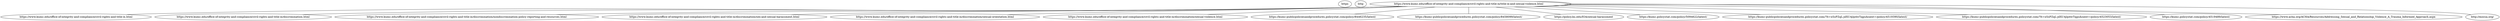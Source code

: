 graph  {
https [child_link="['https://www.kumc.edu/office-of-integrity-and-compliance/civil-rights-and-title-ix.html', 'https://www.kumc.edu/office-of-integrity-and-compliance/civil-rights-and-title-ix/discrimination.html', 'https://www.kumc.edu/office-of-integrity-and-compliance/civil-rights-and-title-ix/title-ix-and-sexual-violence.html', 'https://www.kumc.edu/office-of-integrity-and-compliance/civil-rights-and-title-ix.html', 'https://www.kumc.edu/office-of-integrity-and-compliance/civil-rights-and-title-ix/discrimination.html', 'https://www.kumc.edu/office-of-integrity-and-compliance/civil-rights-and-title-ix/discrimination/nondiscrimination-policy-reporting-and-resources.html', 'https://www.kumc.edu/office-of-integrity-and-compliance/civil-rights-and-title-ix/discrimination/sex-and-sexual-harassment.html', 'https://www.kumc.edu/office-of-integrity-and-compliance/civil-rights-and-title-ix/discrimination/sexual-orientation.html', 'https://www.kumc.edu/office-of-integrity-and-compliance/civil-rights-and-title-ix/discrimination/sexual-violence.html', 'https://www.kumc.edu/office-of-integrity-and-compliance/civil-rights-and-title-ix/title-ix-and-sexual-violence.html', 'https://www.kumc.edu/office-of-integrity-and-compliance/civil-rights-and-title-ix.html', 'https://kumc-publicpoliciesandprocedures.policystat.com/policy/8446235/latest/', 'https://kumc-publicpoliciesandprocedures.policystat.com/policy/8446235/latest/', 'https://kumc-publicpoliciesandprocedures.policystat.com/policy/8458099/latest/', 'https://policy.ku.edu/IOA/sexual-harassment', 'https://kumc.policystat.com/policy/5094622/latest/', 'https://kumc-publicpoliciesandprocedures.policystat.com/?lt=xSzPZqL-jdXU4jlp4wTqgu&next=/policy/4519390/latest/', 'https://kumc-publicpoliciesandprocedures.policystat.com/?lt=xSzPZqL-jdXU4jlp4wTqgu&next=/policy/4523053/latest/', 'https://kumc.policystat.com/policy/4519489/latest/', 'https://www.acha.org/ACHA/Resources/Addressing_Sexual_and_Relationship_Violence_A_Trauma_Informed_Approach.aspx', 'http://mocsa.org/']", data="b'\nTitle IX and Sexual Violence\nSkip to main content.\nkumc.edu\nSchool of Health Professions\nSchool of Medicine\nSchool of Nursing\nUniversity of Kansas\nThe University of Kansas Health System\nThe University of Kansas Cancer Center\nSearch within this section\nSearch all sites\nOffice of Integrity & Compliance\nCivil Rights and Title IX\nDiscrimination\nTitle IX\nAffirmative Action\nFile a Report\nTraining\nAbout\nOur Campuses\nMake a Gift\nInfo for\nCurrent Students\nBlackboard\nWebmail\nmyKUMC\nProspective Students\nProspective Employees\nAlumni\nFaculty & Staff\nResidents & Fellows\nPatients\nDonors\nResearchers\nVisitors\nCivil Rights and Title IX\nOur Campuses\nMake a Gift\nInfo for\nCivil Rights and Title IX\nDiscrimination\nDiscrimination\nNondiscrimination Policy, Reporting & Resources\nAge\nAncestry/National Origin/Ethnicity\nDisability\nGender Expression/Gender Identity\nGenetic Information\nMarital Status/Parental Status\nPregnancy\nRace/Color\nReligion\nReligious Accommodation\nRetaliation\nSex and Sexual Harassment\nSexual Orientation\nSexual Violence\nVeteran Status\nTitle IX\nAffirmative Action\nAffirmative Action\nInvitation to Self-Identify\nAffirmative Action FAQs\nFile a Report\nFile a Report\nComplaint Resolution Process\nTraining\nAbout\nAbout\nCommitment to Safe & Diverse Research Environments\nCivil Rights and Title IX\nTitle IX and Sexual Violence\nTitle IX of the Education Amendments Act of 1972 states that \"no person in the United States shall on the basis of sex be excluded from participation in, be denied the benefits of, or be subjected to discrimination under any education program or activity receiving federal financial assistance.\"\xc2\xa0 The KU Medical Center prohibits all forms of sex-based discrimination, including sexual harassment,\xc2\xa0sexual violence and assault, and is committed to preventing sex discrimination that impacts any person\'s opportunity to participate in or benefit from the University\'s programs and activities.\nAll KUMC employees are expected to report incidents of sexual harassment or sexual assault of which they become aware.\xc2\xa0 Please review the KU Medical Center\'s Title IX Resolution Process\xc2\xa0for more information regarding the procedures for preventing, reporting and investigating Title IX violations.\nIf you or someone you know has been subjected to sex discrimination, sexual harassment, sexual violence, domestic violence, dating violence, stalking, or sexual assault, please submit a report using this online form or contact University Title IX Coordinator: Lauren Jones McKown at civilrights@ku.edu.\nUniversity Policies:\nTitle IX Resolution Process\nTitle IX Hearing Procedures\nSexual Harassment Policy\nUniversity Non-Discrimination, Equal Opportunity, Affirmative Action Policy\nKUMC Workplace and Campus Violence Policy\nKUMC Relationships Policy\nStudent Childbirth Accommodation Policy\nCommunity Resources*:\nBystander Intervention ToolKit\nIntimate Partner Violence Guide\nACHA Trauma-Informed Approach to Sexual Violence Toolkit\nMetropolitan Organization to Counter Sexual Assault (MOCSA)\nComprehensive Community Resources List for Kansas and Missouri\n* Community Resources are provided for informational purposes only.\xc2\xa0 Publication of these resources does not constitute an endorsement or recommendation by KU Medical Center.\xc2\xa0 KU Medical Center makes no representations or warranties of any kind with respect to the resource list.\xc2\xa0 KU Medical Center assumes no responsibility for, and shall not be liable for the accuracy or use of the information provided within the resource list.\nTo view training provided to the Office of Civil Rights and Title IX staff members visit the KU profile page.\nCivil Rights and Title IX\nUniversity of Kansas Medical CenterOffice of Civil Rights and Title IXDole Human Development Center, Suite 10821000 Sunnyside AvenueLawrence, KS 66045Phone: 785-864-6414civilrights@ku.edu\nOffice of Compliance\nMake a Gift\n3901 Rainbow Boulevard, Kansas City, KS 66160 |\n913-588-5000\nAbout\nCalendar\nNews\nEqual Opportunity Statement\nCareers\nFacebook opens in new tab\nTwitter opens in new tab\nYouTube opens in new tab\nInstagram opens in new tab\nLinkedIn opens in new tab\n\xc2\xa9 2023 The University of Kansas prohibits discrimination on the basis of race, color, ethnicity, religion, sex, national origin, age, ancestry, disability, status as a veteran, sexual orientation, marital status, parental status, gender identity, gender expression, and genetic information in the university\'s programs and activities. Retaliation is also prohibited by university policy. Inquiries regarding our non-discrimination policies should be directed to the Associate Vice Chancellor for the Office of Civil Rights and Title IX, civilrights@ku.edu, Room 1082, Dole Human Development Center, 1000 Sunnyside Avenue, Lawrence, KS 66045, 785-864-6414, 711 TTY.\nFree Expression Statement\n|\nPrivacy Statement\n|\nNotice of Privacy Practices\n|\nConsumer Information\nWe use cookies to analyze our traffic & provide social media features.\xc2\xa0Visit the KU Medical Center Privacy Statement for more information. By closing this window & browsing this site, you agree to our use of cookies.'"];
https [child_link="['https://www.kumc.edu/office-of-integrity-and-compliance/civil-rights-and-title-ix/discrimination.html', 'https://www.kumc.edu/office-of-integrity-and-compliance/civil-rights-and-title-ix/title-ix-and-sexual-violence.html', 'https://www.kumc.edu/office-of-integrity-and-compliance/civil-rights-and-title-ix.html', 'https://www.kumc.edu/office-of-integrity-and-compliance/civil-rights-and-title-ix/discrimination.html', 'https://www.kumc.edu/office-of-integrity-and-compliance/civil-rights-and-title-ix/discrimination/nondiscrimination-policy-reporting-and-resources.html', 'https://www.kumc.edu/office-of-integrity-and-compliance/civil-rights-and-title-ix/discrimination/sex-and-sexual-harassment.html', 'https://www.kumc.edu/office-of-integrity-and-compliance/civil-rights-and-title-ix/discrimination/sexual-orientation.html', 'https://www.kumc.edu/office-of-integrity-and-compliance/civil-rights-and-title-ix/discrimination/sexual-violence.html', 'https://www.kumc.edu/office-of-integrity-and-compliance/civil-rights-and-title-ix/title-ix-and-sexual-violence.html']", data="b\"\nCivil Rights and Title IX\nSkip to main content.\nkumc.edu\nSchool of Health Professions\nSchool of Medicine\nSchool of Nursing\nUniversity of Kansas\nThe University of Kansas Health System\nThe University of Kansas Cancer Center\nSearch within this section\nSearch all sites\nOffice of Integrity & Compliance\nDiscrimination\nTitle IX\nAffirmative Action\nFile a Report\nTraining\nAbout\nOur Campuses\nMake a Gift\nInfo for\nSchool of Health Professions\nSchool of Medicine\nSchool of Nursing\nCurrent Students\nBlackboard\nWebmail\nmyKUMC\nProspective Students\nProspective Employees\nAlumni\nFaculty & Staff\nResidents & Fellows\nPatients\nDonors\nResearchers\nVisitors\nCivil Rights and Title IX\nOur Campuses\nMake a Gift\nInfo for\nCivil Rights and Title IX\nDiscrimination\nDiscrimination\nNondiscrimination Policy, Reporting & Resources\nAge\nAncestry/National Origin/Ethnicity\nDisability\nGender Expression/Gender Identity\nGenetic Information\nMarital Status/Parental Status\nPregnancy\nRace/Color\nReligion\nReligious Accommodation\nRetaliation\nSex and Sexual Harassment\nSexual Orientation\nSexual Violence\nVeteran Status\nTitle IX\nAffirmative Action\nAffirmative Action\nInvitation to Self-Identify\nAffirmative Action FAQs\nFile a Report\nFile a Report\nComplaint Resolution Process\nTraining\nAbout\nAbout\nCommitment to Safe & Diverse Research Environments\nFile a Report\nReligious Accommodation Request\nSelf-Identification\nUniversity of Kansas Medical Center is committed to ongoing diversity and inclusion efforts and to the achievement of an engaging and innovative working and learning environment that provides equal opportunities for all qualified individuals regardless of race, religion, color, ethnicity, sex, disability, national origin, ancestry, age, status as a veteran, sexual orientation, marital status, parental status, gender identity, gender expression, or genetic information.\xc2\xa0 KU Medical Center also recognizes and embraces its responsibility to ensure compliance with academic standards and regulations in the pursuit of excellence in education.\nIn furtherance of these goals, the Office of Civil Rights and Title IX encourages all KU Medical Center community members to recognize and utilize the variety of experiences and contributions that our increasingly diverse community offers and to identify and prevent barriers or hindrances to the advancement of diversity and equality. KU Medical Center community members are invited to review the policies and procedures of the Office of Civil Rights and Title IX and contact us with any questions.\nInstitutional Hotline\nTo anonymously report suspected university violations or concerns:\nPlease Call:\xc2\xa0844-420-9065\nClick here to make\xc2\xa0an online report or for more information\nPlease note: For University of Kansas Health Systems issues contact UKHS Compliance Hotline - 913-588-5434\nThis is not a 911 Emergency\xc2\xa0Service\nCivil Rights and Title IX\nUniversity of Kansas Medical CenterOffice of Civil Rights and Title IXDole Human Development Center, Suite 10821000 Sunnyside AvenueLawrence, KS 66045Phone: 785-864-6414civilrights@ku.edu\nOffice of Compliance\nMake a Gift\n3901 Rainbow Boulevard, Kansas City, KS 66160 |\n913-588-5000\nAbout\nCalendar\nNews\nEqual Opportunity Statement\nCareers\nFacebook opens in new tab\nTwitter opens in new tab\nYouTube opens in new tab\nInstagram opens in new tab\nLinkedIn opens in new tab\n\xc2\xa9 2023 The University of Kansas prohibits discrimination on the basis of race, color, ethnicity, religion, sex, national origin, age, ancestry, disability, status as a veteran, sexual orientation, marital status, parental status, gender identity, gender expression, and genetic information in the university's programs and activities. Retaliation is also prohibited by university policy. Inquiries regarding our non-discrimination policies should be directed to the Associate Vice Chancellor for the Office of Civil Rights and Title IX, civilrights@ku.edu, Room 1082, Dole Human Development Center, 1000 Sunnyside Avenue, Lawrence, KS 66045, 785-864-6414, 711 TTY.\nFree Expression Statement\n|\nPrivacy Statement\n|\nNotice of Privacy Practices\n|\nConsumer Information\nWe use cookies to analyze our traffic & provide social media features.\xc2\xa0Visit the KU Medical Center Privacy Statement for more information. By closing this window & browsing this site, you agree to our use of cookies.\""];
https [child_link="['https://www.kumc.edu/office-of-integrity-and-compliance/civil-rights-and-title-ix.html', 'https://www.kumc.edu/office-of-integrity-and-compliance/civil-rights-and-title-ix/discrimination.html', 'https://www.kumc.edu/office-of-integrity-and-compliance/civil-rights-and-title-ix/discrimination/nondiscrimination-policy-reporting-and-resources.html', 'https://www.kumc.edu/office-of-integrity-and-compliance/civil-rights-and-title-ix/discrimination/sex-and-sexual-harassment.html', 'https://www.kumc.edu/office-of-integrity-and-compliance/civil-rights-and-title-ix/discrimination/sexual-orientation.html', 'https://www.kumc.edu/office-of-integrity-and-compliance/civil-rights-and-title-ix/discrimination/sexual-violence.html', 'https://www.kumc.edu/office-of-integrity-and-compliance/civil-rights-and-title-ix/title-ix-and-sexual-violence.html', 'https://www.kumc.edu/office-of-integrity-and-compliance/civil-rights-and-title-ix.html', 'https://www.kumc.edu/office-of-integrity-and-compliance/civil-rights-and-title-ix/discrimination.html', 'https://www.kumc.edu/office-of-integrity-and-compliance/civil-rights-and-title-ix/discrimination/nondiscrimination-policy-reporting-and-resources.html', 'https://www.kumc.edu/office-of-integrity-and-compliance/civil-rights-and-title-ix/discrimination/sex-and-sexual-harassment.html', 'https://www.kumc.edu/office-of-integrity-and-compliance/civil-rights-and-title-ix/discrimination/sexual-orientation.html', 'https://www.kumc.edu/office-of-integrity-and-compliance/civil-rights-and-title-ix/discrimination/sexual-violence.html', 'https://www.kumc.edu/office-of-integrity-and-compliance/civil-rights-and-title-ix/title-ix-and-sexual-violence.html', 'https://www.kumc.edu/office-of-integrity-and-compliance/civil-rights-and-title-ix.html', 'https://kumc-publicpoliciesandprocedures.policystat.com/policy/7283641/latest/', 'https://cm.maxient.com/reportingform.php?UnivofKansas&layout_id=24', 'http://policy.ku.edu/IOA/nondiscrimination', 'http://policy.ku.edu/IOA/sexual-harassment', 'https://www.kumc.edu/office-of-integrity-and-compliance/civil-rights-and-title-ix/discrimination/nondiscrimination-policy-reporting-and-resources.html', 'https://www.kumc.edu/office-of-integrity-and-compliance/civil-rights-and-title-ix/discrimination/sex-and-sexual-harassment.html', 'https://www.kumc.edu/office-of-integrity-and-compliance/civil-rights-and-title-ix/discrimination/sexual-orientation.html', 'https://www.kumc.edu/office-of-integrity-and-compliance/civil-rights-and-title-ix/discrimination/sexual-violence.html']", data="b\"\nNonDiscrimination Policy, Reporting and Resources\nSkip to main content.\nkumc.edu\nSchool of Health Professions\nSchool of Medicine\nSchool of Nursing\nUniversity of Kansas\nThe University of Kansas Health System\nThe University of Kansas Cancer Center\nSearch within this section\nSearch all sites\nOffice of Integrity & Compliance\nCivil Rights and Title IX\nDiscrimination\nNondiscrimination Policy, Reporting & Resources\nAge\nAncestry/National Origin/Ethnicity\nDisability\nGender Expression/Gender Identity\nGenetic Information\nMarital Status/Parental Status\nPregnancy\nRace/Color\nReligion\nReligious Accommodation\nRetaliation\nSex and Sexual Harassment\nSexual Orientation\nSexual Violence\nVeteran Status\nTitle IX\nAffirmative Action\nFile a Report\nTraining\nAbout\nOur Campuses\nMake a Gift\nInfo for\nCurrent Students\nBlackboard\nWebmail\nmyKUMC\nProspective Students\nProspective Employees\nAlumni\nFaculty & Staff\nResidents & Fellows\nPatients\nDonors\nResearchers\nVisitors\nCivil Rights and Title IX\nOur Campuses\nMake a Gift\nInfo for\nCivil Rights and Title IX\nDiscrimination\nDiscrimination\nNondiscrimination Policy, Reporting & Resources\nAge\nAncestry/National Origin/Ethnicity\nDisability\nGender Expression/Gender Identity\nGenetic Information\nMarital Status/Parental Status\nPregnancy\nRace/Color\nReligion\nReligious Accommodation\nRetaliation\nSex and Sexual Harassment\nSexual Orientation\nSexual Violence\nVeteran Status\nTitle IX\nAffirmative Action\nAffirmative Action\nInvitation to Self-Identify\nAffirmative Action FAQs\nFile a Report\nFile a Report\nComplaint Resolution Process\nTraining\nAbout\nAbout\nCommitment to Safe & Diverse Research Environments\nCivil Rights and Title IX\nNonDiscrimination Policy, Reporting and Resources\nPolicy\nThe University of Kansas Medical Center\xc2\xa0prohibits all forms of discrimination and strongly supports\xc2\xa0efforts to enable all individuals to realize their full potential. To this end, KU Medical Center\xc2\xa0is committed to providing an equal opportunity for all qualified individuals to participate in\xc2\xa0conditions of\xc2\xa0employment and in\xc2\xa0academic programs and activities, regardless of an individual's race, religion, color, ethnicity, sex, disability, national origin, ancestry, age, status as a veteran, sexual orientation, marital status, parental status, gender identity, gender expression, or genetic information\xc2\xa0 Click on the following link to review KU Medical Center's\xc2\xa0Discrimination Complaint Resolution Process.\nReporting\nTo report discrimination or harassment, or to discuss any questions or concerns regarding possible discrimination, please contact the Office of Civil Rights and Title IX at civilrights@ku.edu.\xc2\xa0\xc2\xa0As a federal contractor and state entity, KU Medical Center complies with Federal and Kansas civil rights laws in prohibiting discrimination.\xc2\xa0\xc2\xa0The protected categories recognized by KUMC are listed in the column to your right; click on a specific topic for more information and resources.\xc2\xa0 An\xc2\xa0online form for reporting discrimination is also available.\nResources\nAll University of Kansas components share in the commitment to provide a working and learning environment free from discrimination and harassment. The following University policies reflect that commitment and apply to all campuses, including the KU Medical Center:\nNon-Discrimination Equal Opportunity Affirmative Action Policy\nSexual Harassment\nIn This Section\nIn This Section\nNondiscrimination Policy, Reporting & Resources\nAge\nAncestry/National Origin/Ethnicity\nDisability\nGender Expression/Gender Identity\nGenetic Information\nMarital Status/Parental Status\nPregnancy\nRace/Color\nReligion\nReligious Accommodation\nRetaliation\nSex and Sexual Harassment\nSexual Orientation\nSexual Violence\nVeteran Status\nCivil Rights and Title IX\nUniversity of Kansas Medical CenterOffice of Civil Rights and Title IXDole Human Development Center, Suite 10821000 Sunnyside AvenueLawrence, KS 66045Phone: 785-864-6414civilrights@ku.edu\nOffice of Compliance\nMake a Gift\n3901 Rainbow Boulevard, Kansas City, KS 66160 |\n913-588-5000\nAbout\nCalendar\nNews\nEqual Opportunity Statement\nCareers\nFacebook opens in new tab\nTwitter opens in new tab\nYouTube opens in new tab\nInstagram opens in new tab\nLinkedIn opens in new tab\n\xc2\xa9 2023 The University of Kansas prohibits discrimination on the basis of race, color, ethnicity, religion, sex, national origin, age, ancestry, disability, status as a veteran, sexual orientation, marital status, parental status, gender identity, gender expression, and genetic information in the university's programs and activities. Retaliation is also prohibited by university policy. Inquiries regarding our non-discrimination policies should be directed to the Associate Vice Chancellor for the Office of Civil Rights and Title IX, civilrights@ku.edu, Room 1082, Dole Human Development Center, 1000 Sunnyside Avenue, Lawrence, KS 66045, 785-864-6414, 711 TTY.\nFree Expression Statement\n|\nPrivacy Statement\n|\nNotice of Privacy Practices\n|\nConsumer Information\nWe use cookies to analyze our traffic & provide social media features.\xc2\xa0Visit the KU Medical Center Privacy Statement for more information. By closing this window & browsing this site, you agree to our use of cookies.\""];
https [child_link="['https://www.kumc.edu/office-of-integrity-and-compliance/civil-rights-and-title-ix.html', 'https://www.kumc.edu/office-of-integrity-and-compliance/civil-rights-and-title-ix/discrimination.html', 'https://www.kumc.edu/office-of-integrity-and-compliance/civil-rights-and-title-ix/discrimination/nondiscrimination-policy-reporting-and-resources.html', 'https://www.kumc.edu/office-of-integrity-and-compliance/civil-rights-and-title-ix/discrimination/sex-and-sexual-harassment.html', 'https://www.kumc.edu/office-of-integrity-and-compliance/civil-rights-and-title-ix/discrimination/sexual-orientation.html', 'https://www.kumc.edu/office-of-integrity-and-compliance/civil-rights-and-title-ix/discrimination/sexual-violence.html', 'https://www.kumc.edu/office-of-integrity-and-compliance/civil-rights-and-title-ix.html', 'https://www.kumc.edu/office-of-integrity-and-compliance/civil-rights-and-title-ix.html', 'https://www.kumc.edu/office-of-integrity-and-compliance/civil-rights-and-title-ix/discrimination.html', 'https://www.kumc.edu/office-of-integrity-and-compliance/civil-rights-and-title-ix/discrimination.html', 'https://www.kumc.edu/office-of-integrity-and-compliance/civil-rights-and-title-ix/discrimination/sex-and-sexual-harassment.html', 'https://www.kumc.edu/office-of-integrity-and-compliance/civil-rights-and-title-ix/discrimination/sexual-orientation.html', 'https://www.kumc.edu/office-of-integrity-and-compliance/civil-rights-and-title-ix/discrimination/sexual-violence.html', 'https://www.kumc.edu/office-of-integrity-and-compliance/civil-rights-and-title-ix/title-ix-and-sexual-violence.html', 'https://www.kumc.edu/office-of-integrity-and-compliance/civil-rights-and-title-ix/discrimination.html', 'https://kumc-publicpoliciesandprocedures.policystat.com/policy/7283641/latest/', 'https://cm.maxient.com/reportingform.php?UnivofKansas&layout_id=24', 'http://policy.ku.edu/IOA/nondiscrimination', 'http://policy.ku.edu/IOA/sexual-harassment']", data="b\"\nNondiscrimination Policy, Reporting & Resources\nSkip to main content.\nkumc.edu\nSchool of Health Professions\nSchool of Medicine\nSchool of Nursing\nUniversity of Kansas\nThe University of Kansas Health System\nThe University of Kansas Cancer Center\nSearch within this section\nSearch all sites\nOffice of Integrity & Compliance\nCivil Rights and Title IX\nDiscrimination\nNondiscrimination Policy, Reporting & Resources\nAge\nAncestry/National Origin/Ethnicity\nDisability\nGender Expression/Gender Identity\nGenetic Information\nMarital Status/Parental Status\nPregnancy\nRace/Color\nReligion\nReligious Accommodation\nRetaliation\nSex and Sexual Harassment\nSexual Orientation\nSexual Violence\nVeteran Status\nOur Campuses\nMake a Gift\nInfo for\nCurrent Students\nBlackboard\nWebmail\nmyKUMC\nProspective Students\nProspective Employees\nAlumni\nFaculty & Staff\nResidents & Fellows\nPatients\nDonors\nResearchers\nVisitors\nCivil Rights and Title IX\nOur Campuses\nMake a Gift\nInfo for\nCivil Rights and Title IX\nDiscrimination\nOffice of Integrity & Compliance\nCivil Rights and Title IX\nDiscrimination\nDiscrimination\nNondiscrimination Policy, Reporting & Resources\nAge\nAncestry/National Origin/Ethnicity\nDisability\nGender Expression/Gender Identity\nGenetic Information\nMarital Status/Parental Status\nPregnancy\nRace/Color\nReligion\nReligious Accommodation\nRetaliation\nSex and Sexual Harassment\nSexual Orientation\nSexual Violence\nVeteran Status\nTitle IX\nAffirmative Action\nAffirmative Action\nInvitation to Self-Identify\nAffirmative Action FAQs\nFile a Report\nFile a Report\nComplaint Resolution Process\nTraining\nAbout\nAbout\nCommitment to Safe & Diverse Research Environments\nDiscrimination\nNondiscrimination Policy, Reporting & Resources\nPolicy\nThe University of Kansas Medical Center\xc2\xa0prohibits all forms of discrimination and strongly supports\xc2\xa0efforts to enable all individuals to realize their full potential. To this end, KU Medical Center\xc2\xa0is committed to providing an equal opportunity for all qualified individuals to participate in\xc2\xa0conditions of\xc2\xa0employment and in\xc2\xa0academic programs and activities, regardless of an individual's race, religion, color, ethnicity, sex, disability, national origin, ancestry, age, status as a veteran, sexual orientation, marital status, parental status, gender identity, gender expression, or genetic information\xc2\xa0 Click on the following link to review KU Medical Center's\xc2\xa0Discrimination Complaint Resolution Process.\nReporting\nTo report discrimination or harassment, or to discuss any questions or concerns regarding possible discrimination, please contact the Office of Civil Rights and Title IX at (785)864-6414 or civilrights@ku.edu. An\xc2\xa0online form for reporting discrimination is also available. As a federal contractor and state entity, KU Medical Center complies with Federal and Kansas civil rights laws in prohibiting discrimination.\nResources\nAll University of Kansas components share in the commitment to provide a working and learning environment free from discrimination and harassment. The following University policies reflect that commitment and apply to all campuses, including the KU Medical Center:\nNon-Discrimination Equal Opportunity Affirmative Action Policy\nSexual Harassment\nCivil Rights and Title IX\nUniversity of Kansas Medical CenterOffice of Civil Rights and Title IXDole Human Development Center, Suite 10821000 Sunnyside AvenueLawrence, KS 66045Phone: 785-864-6414civilrights@ku.edu\nOffice of Compliance\nMake a Gift\n3901 Rainbow Boulevard, Kansas City, KS 66160 |\n913-588-5000\nAbout\nCalendar\nNews\nEqual Opportunity Statement\nCareers\nFacebook opens in new tab\nTwitter opens in new tab\nYouTube opens in new tab\nInstagram opens in new tab\nLinkedIn opens in new tab\n\xc2\xa9 2023 The University of Kansas prohibits discrimination on the basis of race, color, ethnicity, religion, sex, national origin, age, ancestry, disability, status as a veteran, sexual orientation, marital status, parental status, gender identity, gender expression, and genetic information in the university's programs and activities. Retaliation is also prohibited by university policy. Inquiries regarding our non-discrimination policies should be directed to the Associate Vice Chancellor for the Office of Civil Rights and Title IX, civilrights@ku.edu, Room 1082, Dole Human Development Center, 1000 Sunnyside Avenue, Lawrence, KS 66045, 785-864-6414, 711 TTY.\nFree Expression Statement\n|\nPrivacy Statement\n|\nNotice of Privacy Practices\n|\nConsumer Information\nWe use cookies to analyze our traffic & provide social media features.\xc2\xa0Visit the KU Medical Center Privacy Statement for more information. By closing this window & browsing this site, you agree to our use of cookies.\""];
https [child_link="['https://www.kumc.edu/office-of-integrity-and-compliance/civil-rights-and-title-ix.html', 'https://www.kumc.edu/office-of-integrity-and-compliance/civil-rights-and-title-ix/discrimination.html', 'https://www.kumc.edu/office-of-integrity-and-compliance/civil-rights-and-title-ix/discrimination/nondiscrimination-policy-reporting-and-resources.html', 'https://www.kumc.edu/office-of-integrity-and-compliance/civil-rights-and-title-ix/discrimination/sex-and-sexual-harassment.html', 'https://www.kumc.edu/office-of-integrity-and-compliance/civil-rights-and-title-ix/discrimination/sexual-orientation.html', 'https://www.kumc.edu/office-of-integrity-and-compliance/civil-rights-and-title-ix/discrimination/sexual-violence.html', 'https://www.kumc.edu/office-of-integrity-and-compliance/civil-rights-and-title-ix.html', 'https://www.kumc.edu/office-of-integrity-and-compliance/civil-rights-and-title-ix.html', 'https://www.kumc.edu/office-of-integrity-and-compliance/civil-rights-and-title-ix/discrimination.html', 'https://www.kumc.edu/office-of-integrity-and-compliance/civil-rights-and-title-ix/discrimination.html', 'https://www.kumc.edu/office-of-integrity-and-compliance/civil-rights-and-title-ix/discrimination/nondiscrimination-policy-reporting-and-resources.html', 'https://www.kumc.edu/office-of-integrity-and-compliance/civil-rights-and-title-ix/discrimination/sexual-orientation.html', 'https://www.kumc.edu/office-of-integrity-and-compliance/civil-rights-and-title-ix/discrimination/sexual-violence.html', 'https://www.kumc.edu/office-of-integrity-and-compliance/civil-rights-and-title-ix/title-ix-and-sexual-violence.html', 'https://www.kumc.edu/office-of-integrity-and-compliance/civil-rights-and-title-ix/discrimination.html', 'https://kumc-publicpoliciesandprocedures.policystat.com/?lt=xSzPZqL-jdXU4jlp4wTqgu&next=/policy/4520954/latest/', 'https://policy.ku.edu/IOA/sexual-harassment', 'https://policy.ku.edu/IOA/nondiscrimination', 'https://kumc-publicpoliciesandprocedures.policystat.com/policy/8446235/latest/', 'https://kumc-publicpoliciesandprocedures.policystat.com/policy/8458099/latest/', 'http://www.eeoc.gov/laws/types/sex.cfm', 'http://www2.ed.gov/about/offices/list/ocr/docs/tix_dis.html', 'http://www.khrc.net/KHRCStatuteBookUpdatedEffective07-2009.pdf', 'https://sites.ed.gov/titleix/policy/']", data="b'\nSex and Sexual Harassment\nSkip to main content.\nkumc.edu\nSchool of Health Professions\nSchool of Medicine\nSchool of Nursing\nUniversity of Kansas\nThe University of Kansas Health System\nThe University of Kansas Cancer Center\nSearch within this section\nSearch all sites\nOffice of Integrity & Compliance\nCivil Rights and Title IX\nDiscrimination\nNondiscrimination Policy, Reporting & Resources\nAge\nAncestry/National Origin/Ethnicity\nDisability\nGender Expression/Gender Identity\nGenetic Information\nMarital Status/Parental Status\nPregnancy\nRace/Color\nReligion\nReligious Accommodation\nRetaliation\nSex and Sexual Harassment\nSexual Orientation\nSexual Violence\nVeteran Status\nOur Campuses\nMake a Gift\nInfo for\nCurrent Students\nBlackboard\nWebmail\nmyKUMC\nProspective Students\nProspective Employees\nAlumni\nFaculty & Staff\nResidents & Fellows\nPatients\nDonors\nResearchers\nVisitors\nCivil Rights and Title IX\nOur Campuses\nMake a Gift\nInfo for\nCivil Rights and Title IX\nDiscrimination\nOffice of Integrity & Compliance\nCivil Rights and Title IX\nDiscrimination\nDiscrimination\nNondiscrimination Policy, Reporting & Resources\nAge\nAncestry/National Origin/Ethnicity\nDisability\nGender Expression/Gender Identity\nGenetic Information\nMarital Status/Parental Status\nPregnancy\nRace/Color\nReligion\nReligious Accommodation\nRetaliation\nSex and Sexual Harassment\nSexual Orientation\nSexual Violence\nVeteran Status\nTitle IX\nAffirmative Action\nAffirmative Action\nInvitation to Self-Identify\nAffirmative Action FAQs\nFile a Report\nFile a Report\nComplaint Resolution Process\nTraining\nAbout\nAbout\nCommitment to Safe & Diverse Research Environments\nDiscrimination\nSex and Sexual Harassment\nTitle VII of the Civil Rights Act of 1964\xc2\xa0prohibits employers from\xc2\xa0treating\xc2\xa0any applicant, employee, or\xc2\xa0faculty member unfavorably with respect to the terms, conditions and privileges of employment because of such individual\'s sex.\xc2\xa0 Title VII also prohibits unwelcome conduct, based on sex, that is so severe and pervasive that it substantially interferes with a person\'s ability to perform their duties or that creates an intimidating or hostile work environment.\nTitle IX of the Education Amendments of 1972\xc2\xa0prohibits discrimination on the basis of sex in education programs and activities.\xc2\xa0 Under Title IX, sex discrimination includes sexual harassment, sexual violence and sexual coercion.\nThe Campus Sexual Violence Elimination (SaVE) Act of 2013, which amended the Jeanne Clery Act,\xc2\xa0expands\xc2\xa0the\xc2\xa0requirement\xc2\xa0of reporting sexual violence to include incidents of domestic violence, dating violence, and stalking.\nHostile Environment Sexual Harassment:\xc2\xa0 \xe2\x80\x9cHostile Environment Sexual Harassment\xe2\x80\x9d is unwelcome conduct (including physical, visual, audible, and electronic conduct) determined by a reasonable person to be so severe, pervasive, and objectively offensive that it effectively denies a person access to the University\xe2\x80\x99s education programs and activities.\nHostile Environment Sexual harassment may include, but is not limited to,:\nunwelcome efforts to develop a romantic or sexual relationship;\nunwelcome commentary about an individual\'s body or sexual activities;\nthreatening to engage in the commission of an unwelcome sexual act with another person;\nengaging in indecent exposure, voyeurism, or other invasions of personal privacy;\nunwelcome physical touching or closeness;\nunwelcome jokes or teasing of a sexual nature based upon sex stereotypes, including sex stereotypes based on sexual orientation, gender identity and gender expression.\nSexual Violence:\xc2\xa0\"Sexual Violence\" refers to physical sexual acts perpetrated against a person\'s will or where a person is incapable of giving consent (e.g.\xc2\xa0due to the person\'s age or use of drugs or alcohol, or because an intellectual or other disability prevents the individual from having the capacity to consent).\xc2\xa0 Sexual violence includes rape, sexual assault, sexual battery, sexual abuse, domestic violence, dating violence, stalking and sexual coercion.\nThe University Sexual Harassment Policy, as well as the University\xc2\xa0Non-discrimination Policy, prohibit gender-based harassment, which may include acts of verbal, nonverbal, or physical aggression, intimidation, or hostility based on sex or sex-stereotyping, even if those acts do not involve conduct of a sexual nature. For further information regarding the University\'s\xc2\xa0process for reporting and investigating Sexual\xc2\xa0Harassment or Sexual Violence,\xc2\xa0click on the Title IX or Complaint Resolution Process tabs at the top.\nIf you believe you have been subjected to sex discrimination or sexual harassment or have witnessed sex discrimination or harassment, please contact the Office of Civil Rights and Title IX, University Title IX Coordinator at\xc2\xa0civilrights@ku.edu, or file an online report.\nRelevant Policy links:\nKUMC\xc2\xa0Discrimination Complaint Resolution Process\nUniversity\xc2\xa0Sexual Harassment Policy\nUniversity\xc2\xa0Non-Discrimination, Equal Opportunity, and Affirmative Action\xc2\xa0Policy\nKUMC\xc2\xa0Title IX Resolution Process\nKUMC\xc2\xa0Title IX Hearing Procedures\nFederal Law on\xc2\xa0Sex Discrimination\nFederal Law on\xc2\xa0Title IX\xc2\xa0Sexual Harassment\nKansas State Law on\xc2\xa0Sex Discrimination\nDepartment of Education\xc2\xa0Title IX website\nCivil Rights and Title IX\nUniversity of Kansas Medical CenterOffice of Civil Rights and Title IXDole Human Development Center, Suite 10821000 Sunnyside AvenueLawrence, KS 66045Phone: 785-864-6414civilrights@ku.edu\nOffice of Compliance\nMake a Gift\n3901 Rainbow Boulevard, Kansas City, KS 66160 |\n913-588-5000\nAbout\nCalendar\nNews\nEqual Opportunity Statement\nCareers\nFacebook opens in new tab\nTwitter opens in new tab\nYouTube opens in new tab\nInstagram opens in new tab\nLinkedIn opens in new tab\n\xc2\xa9 2023 The University of Kansas prohibits discrimination on the basis of race, color, ethnicity, religion, sex, national origin, age, ancestry, disability, status as a veteran, sexual orientation, marital status, parental status, gender identity, gender expression, and genetic information in the university\'s programs and activities. Retaliation is also prohibited by university policy. Inquiries regarding our non-discrimination policies should be directed to the Associate Vice Chancellor for the Office of Civil Rights and Title IX, civilrights@ku.edu, Room 1082, Dole Human Development Center, 1000 Sunnyside Avenue, Lawrence, KS 66045, 785-864-6414, 711 TTY.\nFree Expression Statement\n|\nPrivacy Statement\n|\nNotice of Privacy Practices\n|\nConsumer Information\nWe use cookies to analyze our traffic & provide social media features.\xc2\xa0Visit the KU Medical Center Privacy Statement for more information. By closing this window & browsing this site, you agree to our use of cookies.'"];
https [child_link="['https://www.kumc.edu/office-of-integrity-and-compliance/civil-rights-and-title-ix.html', 'https://www.kumc.edu/office-of-integrity-and-compliance/civil-rights-and-title-ix/discrimination.html', 'https://www.kumc.edu/office-of-integrity-and-compliance/civil-rights-and-title-ix/discrimination/nondiscrimination-policy-reporting-and-resources.html', 'https://www.kumc.edu/office-of-integrity-and-compliance/civil-rights-and-title-ix/discrimination/sex-and-sexual-harassment.html', 'https://www.kumc.edu/office-of-integrity-and-compliance/civil-rights-and-title-ix/discrimination/sexual-orientation.html', 'https://www.kumc.edu/office-of-integrity-and-compliance/civil-rights-and-title-ix/discrimination/sexual-violence.html', 'https://www.kumc.edu/office-of-integrity-and-compliance/civil-rights-and-title-ix.html', 'https://www.kumc.edu/office-of-integrity-and-compliance/civil-rights-and-title-ix.html', 'https://www.kumc.edu/office-of-integrity-and-compliance/civil-rights-and-title-ix/discrimination.html', 'https://www.kumc.edu/office-of-integrity-and-compliance/civil-rights-and-title-ix/discrimination.html', 'https://www.kumc.edu/office-of-integrity-and-compliance/civil-rights-and-title-ix/discrimination/nondiscrimination-policy-reporting-and-resources.html', 'https://www.kumc.edu/office-of-integrity-and-compliance/civil-rights-and-title-ix/discrimination/sex-and-sexual-harassment.html', 'https://www.kumc.edu/office-of-integrity-and-compliance/civil-rights-and-title-ix/discrimination/sexual-violence.html', 'https://www.kumc.edu/office-of-integrity-and-compliance/civil-rights-and-title-ix/title-ix-and-sexual-violence.html', 'https://www.kumc.edu/office-of-integrity-and-compliance/civil-rights-and-title-ix/discrimination.html', 'http://www.eeoc.gov/eeoc/publications/brochure-gender_stereotyping.cfm', 'http://www.dol.gov/ofccp/regs/compliance/directives/dir2014_02.html', 'https://www.ed.gov/news/press-releases/us-department-education-confirms-title-ix-protects-students-discrimination-based-sexual-orientation-and-gender-identity']", data="b\"\nSexual Orientation\nSkip to main content.\nkumc.edu\nSchool of Health Professions\nSchool of Medicine\nSchool of Nursing\nUniversity of Kansas\nThe University of Kansas Health System\nThe University of Kansas Cancer Center\nSearch within this section\nSearch all sites\nOffice of Integrity & Compliance\nCivil Rights and Title IX\nDiscrimination\nNondiscrimination Policy, Reporting & Resources\nAge\nAncestry/National Origin/Ethnicity\nDisability\nGender Expression/Gender Identity\nGenetic Information\nMarital Status/Parental Status\nPregnancy\nRace/Color\nReligion\nReligious Accommodation\nRetaliation\nSex and Sexual Harassment\nSexual Orientation\nSexual Violence\nVeteran Status\nOur Campuses\nMake a Gift\nInfo for\nCurrent Students\nBlackboard\nWebmail\nmyKUMC\nProspective Students\nProspective Employees\nAlumni\nFaculty & Staff\nResidents & Fellows\nPatients\nDonors\nResearchers\nVisitors\nCivil Rights and Title IX\nOur Campuses\nMake a Gift\nInfo for\nCivil Rights and Title IX\nDiscrimination\nOffice of Integrity & Compliance\nCivil Rights and Title IX\nDiscrimination\nDiscrimination\nNondiscrimination Policy, Reporting & Resources\nAge\nAncestry/National Origin/Ethnicity\nDisability\nGender Expression/Gender Identity\nGenetic Information\nMarital Status/Parental Status\nPregnancy\nRace/Color\nReligion\nReligious Accommodation\nRetaliation\nSex and Sexual Harassment\nSexual Orientation\nSexual Violence\nVeteran Status\nTitle IX\nAffirmative Action\nAffirmative Action\nInvitation to Self-Identify\nAffirmative Action FAQs\nFile a Report\nFile a Report\nComplaint Resolution Process\nTraining\nAbout\nAbout\nCommitment to Safe & Diverse Research Environments\nDiscrimination\nSexual Orientation\nIn the landmark decision, Bostock v. Clayton County, Georgia, 140 S.Ct. 1731 (2020), the Supreme Court ruled that Title VII of the Civil Rights Act of 1964 protects gay and transgender workers from workplace discrimination.\nSexual orientation\xc2\xa0is the preferred term used to describe a pattern of emotional, romantic and sexual attraction to another person.\nHomosexuality\xc2\xa0is defined as the romantic attraction, sexual attraction, or sexual behavior between members of the same sex or gender. Transgender generally refers to an individual whose gender identity differs from the sex the person was identified as having at birth.\nSexual orientation\xc2\xa0discrimination involves adverse treatment of a person (an applicant, employee, or student) because of that person's sexual orientation\xc2\xa0(gay, lesbian, bisexual); because that person\xc2\xa0is perceived to be gay, lesbian or\xc2\xa0bisexual; or because that person is associated with persons who are gay, lesbian or\xc2\xa0bisexual.\nIf you believe you have been subjected to sexual orientation discrimination or have witnessed sexual orientation discrimination, please contact the Office of Civil Rights and Title IX at\xc2\xa0civilrights@ku.edu or file a report online.\nSexual Orientation Laws:\nTitle VII\xc2\xa0of the Civil Rights Act and\xc2\xa0Sexual Orientation\nOFCCP\xc2\xa0directive on Sexual Orientation\nTitle IX of Education Amendments of 1972\nLGBT Resources:\nLGBT University Resources\nDepartment of Labor LGBT Resource List\nCivil Rights and Title IX\nUniversity of Kansas Medical CenterOffice of Civil Rights and Title IXDole Human Development Center, Suite 10821000 Sunnyside AvenueLawrence, KS 66045Phone: 785-864-6414civilrights@ku.edu\nOffice of Compliance\nMake a Gift\n3901 Rainbow Boulevard, Kansas City, KS 66160 |\n913-588-5000\nAbout\nCalendar\nNews\nEqual Opportunity Statement\nCareers\nFacebook opens in new tab\nTwitter opens in new tab\nYouTube opens in new tab\nInstagram opens in new tab\nLinkedIn opens in new tab\n\xc2\xa9 2023 The University of Kansas prohibits discrimination on the basis of race, color, ethnicity, religion, sex, national origin, age, ancestry, disability, status as a veteran, sexual orientation, marital status, parental status, gender identity, gender expression, and genetic information in the university's programs and activities. Retaliation is also prohibited by university policy. Inquiries regarding our non-discrimination policies should be directed to the Associate Vice Chancellor for the Office of Civil Rights and Title IX, civilrights@ku.edu, Room 1082, Dole Human Development Center, 1000 Sunnyside Avenue, Lawrence, KS 66045, 785-864-6414, 711 TTY.\nFree Expression Statement\n|\nPrivacy Statement\n|\nNotice of Privacy Practices\n|\nConsumer Information\nWe use cookies to analyze our traffic & provide social media features.\xc2\xa0Visit the KU Medical Center Privacy Statement for more information. By closing this window & browsing this site, you agree to our use of cookies.\""];
https [child_link="['https://www.kumc.edu/office-of-integrity-and-compliance/civil-rights-and-title-ix.html', 'https://www.kumc.edu/office-of-integrity-and-compliance/civil-rights-and-title-ix/discrimination.html', 'https://www.kumc.edu/office-of-integrity-and-compliance/civil-rights-and-title-ix/discrimination/nondiscrimination-policy-reporting-and-resources.html', 'https://www.kumc.edu/office-of-integrity-and-compliance/civil-rights-and-title-ix/discrimination/sex-and-sexual-harassment.html', 'https://www.kumc.edu/office-of-integrity-and-compliance/civil-rights-and-title-ix/discrimination/sexual-orientation.html', 'https://www.kumc.edu/office-of-integrity-and-compliance/civil-rights-and-title-ix/discrimination/sexual-violence.html', 'https://www.kumc.edu/office-of-integrity-and-compliance/civil-rights-and-title-ix.html', 'https://www.kumc.edu/office-of-integrity-and-compliance/civil-rights-and-title-ix.html', 'https://www.kumc.edu/office-of-integrity-and-compliance/civil-rights-and-title-ix/discrimination.html', 'https://www.kumc.edu/office-of-integrity-and-compliance/civil-rights-and-title-ix/discrimination.html', 'https://www.kumc.edu/office-of-integrity-and-compliance/civil-rights-and-title-ix/discrimination/nondiscrimination-policy-reporting-and-resources.html', 'https://www.kumc.edu/office-of-integrity-and-compliance/civil-rights-and-title-ix/discrimination/sex-and-sexual-harassment.html', 'https://www.kumc.edu/office-of-integrity-and-compliance/civil-rights-and-title-ix/discrimination/sexual-orientation.html', 'https://www.kumc.edu/office-of-integrity-and-compliance/civil-rights-and-title-ix/title-ix-and-sexual-violence.html', 'https://www.kumc.edu/office-of-integrity-and-compliance/civil-rights-and-title-ix/discrimination.html', 'http://www.mocsa.org/', 'http://www.wichitasac.com/', 'https://policy.ku.edu/IOA/sexual-harassment', 'https://kumc-publicpoliciesandprocedures.policystat.com/?lt=xSzPZqL-jdXU4jlp4wTqgu&next=/policy/4519390/latest/', 'https://www.acha.org/ACHA/Resources/Addressing_Sexual_and_Relationship_Violence_A_Trauma_Informed_Approach.aspx', 'https://sites.ed.gov/titleix/policy/']", data="b'\nSexual Violence\nSkip to main content.\nkumc.edu\nSchool of Health Professions\nSchool of Medicine\nSchool of Nursing\nUniversity of Kansas\nThe University of Kansas Health System\nThe University of Kansas Cancer Center\nSearch within this section\nSearch all sites\nOffice of Integrity & Compliance\nCivil Rights and Title IX\nDiscrimination\nNondiscrimination Policy, Reporting & Resources\nAge\nAncestry/National Origin/Ethnicity\nDisability\nGender Expression/Gender Identity\nGenetic Information\nMarital Status/Parental Status\nPregnancy\nRace/Color\nReligion\nReligious Accommodation\nRetaliation\nSex and Sexual Harassment\nSexual Orientation\nSexual Violence\nVeteran Status\nOur Campuses\nMake a Gift\nInfo for\nCurrent Students\nBlackboard\nWebmail\nmyKUMC\nProspective Students\nProspective Employees\nAlumni\nFaculty & Staff\nResidents & Fellows\nPatients\nDonors\nResearchers\nVisitors\nCivil Rights and Title IX\nOur Campuses\nMake a Gift\nInfo for\nCivil Rights and Title IX\nDiscrimination\nOffice of Integrity & Compliance\nCivil Rights and Title IX\nDiscrimination\nDiscrimination\nNondiscrimination Policy, Reporting & Resources\nAge\nAncestry/National Origin/Ethnicity\nDisability\nGender Expression/Gender Identity\nGenetic Information\nMarital Status/Parental Status\nPregnancy\nRace/Color\nReligion\nReligious Accommodation\nRetaliation\nSex and Sexual Harassment\nSexual Orientation\nSexual Violence\nVeteran Status\nTitle IX\nAffirmative Action\nAffirmative Action\nInvitation to Self-Identify\nAffirmative Action FAQs\nFile a Report\nFile a Report\nComplaint Resolution Process\nTraining\nAbout\nAbout\nCommitment to Safe & Diverse Research Environments\nDiscrimination\nSexual Violence\nTitle IX of the Education Amendments of 1972\xc2\xa0prohibits discrimination on the basis of sex in education programs and activities. Title IX also prohibits sexual violence against anyone participating in education programs and activities.\nThe Campus Sexual Violence Elimination (SaVE) Act of 2013, which amended the Clery Act, expands the requirement of reporting sexual violence to include incidents of domestic violence, dating violence, and stalking.\nThe Violence Against Women Act (VAWA) prohibits sexual violence against all people and provides guidelines on how universities should respond if victims of sexual violence disclose themselves to universities and colleges.\nSexual violence: \"Sexual Violence\" refers to physical sexual acts perpetrated against a person\'s will or where a person is incapable of giving consent (e.g. due to the person\'s age or use of drugs or alcohol, or because an intellectual or other disability prevents the individual from having the capacity to consent). Sexual violence includes rape, sexual assault, sexual battery, sexual abuse, domestic violence, dating violence, stalking and sexual coercion. Sexual violence can occur between strangers or acquaintances, including people involved in an intimate or sexual relationship. Sexual violence can be committed by men or by women, and it can occur between people of the same or different sex.\nSexual violence is a broad term and includes various forms of sexual misconduct, including but not limited to:\nthe deliberate touching of a person\'s intimate parts (including genitalia, groin, breast or buttocks, or clothing covering any of those areas);\nusing force to cause a person to touch their own or another person\'s intimate parts; penetration (anal, oral or vaginal) by a penis, tongue, finger, or an inanimate object;\ntaking sexual advantage of another person without consent, including causing or attempting to cause the incapacitation of another person;\ncausing the prostitution of another person;\nallowing third parties to observe sexual acts;\nengaging in voyeurism;\ndistributing intimate or sexual information about another person;\nknowingly transmitting a sexually transmitted infection, including HIV, to another person; and/or\ncapturing or transmitting intimate or sexual utterances, sounds or images of another person.\nTitle IX and University Policy prohibit sex-based harassment, which may include acts of verbal, nonverbal, or physical aggression, intimidation, or hostility based on sex or sex-stereotyping, even if those acts do not involve conduct of a sexual nature.\nThe University Sexual Harassment Policy also prohibits sexual violence, including domestic violence, dating violence, sexual exploitation and stalking. If you have been subjected to sexual violence or have witnessed sexual violence, please contact the Office of Civil Rights and Title IX\xc2\xa0at civilrights@ku.edu, or file a report online.\nIf you have been a victim of sexual violence follow these four steps:\nGet to a safe place\nCall someone you trust such as a friend or family member.\nSeek medical attention to ensure your well-being as well as to have forensic evidence collected.\nGive yourself time to heal, you are a survivor and what happened to you was not your fault\nHere is a list of safe organizations for individuals who have encountered sexual violence. These organizations can help with medical attention, filing a report, and the healing process:\nUniversity of Kansas, Lawrence Campus & Douglas county\nGaDuGi Safe center\nStudent Health Services\nEmily Taylor Women\'s Resource Center\nUniversity of Kansas, Kansas City, KS Medical Center\nMetropolitan Organization to Counter Sexual Assault (MOCSA)\nUniversity of Kansas, Edwards Campus\nSafe House\nUniversity of Kansas, Wichita, KS Medical Center\nWichita Area Sexual Assault Center\nAdditional Resources:\nUniversity Sexual Harassment Policy\nKUMC Workplace and Campus Violence Policy\nACHA Trauma-Informed Approach to Sexual Violence Toolkit\nDepartment of Education Title IX Website\nCivil Rights and Title IX\nUniversity of Kansas Medical CenterOffice of Civil Rights and Title IXDole Human Development Center, Suite 10821000 Sunnyside AvenueLawrence, KS 66045Phone: 785-864-6414civilrights@ku.edu\nOffice of Compliance\nMake a Gift\n3901 Rainbow Boulevard, Kansas City, KS 66160 |\n913-588-5000\nAbout\nCalendar\nNews\nEqual Opportunity Statement\nCareers\nFacebook opens in new tab\nTwitter opens in new tab\nYouTube opens in new tab\nInstagram opens in new tab\nLinkedIn opens in new tab\n\xc2\xa9 2023 The University of Kansas prohibits discrimination on the basis of race, color, ethnicity, religion, sex, national origin, age, ancestry, disability, status as a veteran, sexual orientation, marital status, parental status, gender identity, gender expression, and genetic information in the university\'s programs and activities. Retaliation is also prohibited by university policy. Inquiries regarding our non-discrimination policies should be directed to the Associate Vice Chancellor for the Office of Civil Rights and Title IX, civilrights@ku.edu, Room 1082, Dole Human Development Center, 1000 Sunnyside Avenue, Lawrence, KS 66045, 785-864-6414, 711 TTY.\nFree Expression Statement\n|\nPrivacy Statement\n|\nNotice of Privacy Practices\n|\nConsumer Information\nWe use cookies to analyze our traffic & provide social media features.\xc2\xa0Visit the KU Medical Center Privacy Statement for more information. By closing this window & browsing this site, you agree to our use of cookies.'"];
https [child_link="[]", data="b'\nPolicyStat\n:: PolicyStat'"];
https [child_link="[]", data="b'\nPolicyStat\n:: PolicyStat'"];
https [child_link="['https://policy.ku.edu/', 'https://policy.ku.edu/add-new-policy-doc', 'https://policy.ku.edu/add-new-policy-pdf-link', 'https://policy.ku.edu/edit-policy', 'https://policy.ku.edu/sites/policy.ku.edu/files/docs/Policy_Library_Template_Aug2023.docx', 'http://policy.ku.edu/sites/policy.drupal.ku.edu/files/docs/adding-anchors.pdf', 'http://policy.ku.edu/sites/policy.drupal.ku.edu/files/docs/categories.pdf', 'https://policy.ku.edu/assigning-urls-new-policy-library-documents', 'https://policy.ku.edu/policy-development-process', 'http://policyoffice.ku.edu/', 'https://policy.ku.edu/add-new-policy-doc', 'https://policy.ku.edu/add-new-policy-pdf-link', 'https://policy.ku.edu/edit-policy', 'https://policy.ku.edu/sites/policy.ku.edu/files/docs/Policy_Library_Template_Aug2023.docx', 'http://policy.ku.edu/sites/policy.drupal.ku.edu/files/docs/adding-anchors.pdf', 'http://policy.ku.edu/sites/policy.drupal.ku.edu/files/docs/categories.pdf', 'https://policy.ku.edu/assigning-urls-new-policy-library-documents', 'https://policy.ku.edu/policy-development-process', 'http://policyoffice.ku.edu/', 'https://policy.ku.edu/taxonomy/term/22', 'https://ioa.ku.edu/title-ix/', 'http://ioa.ku.edu/', 'https://www.kumc.edu/compliance-services/office-of-compliance/equal-opportunity-office/title-ix-and-sexual-violence.html', 'https://policy.ku.edu/provost/consenting-relationships', 'https://kumc-publicpoliciesandprocedures.policystat.com/policy/6283195/latest/', 'https://policy.ku.edu/IOA/title-ix-resloution-process', 'https://policy.ku.edu/IOA/discrimination-complaint-resolution', 'https://www.kumc.edu/compliance-services/office-of-compliance/equal-opportunity-office/title-ix-and-sexual-violence.html', 'https://kumc-publicpoliciesandprocedures.policystat.com/policy/7283641/latest/', 'https://ioa.ku.edu/title-ix/', 'https://www.kumc.edu/compliance-services/office-of-compliance/equal-opportunity-office/title-ix-and-sexual-violence.html', 'https://policy.ku.edu/CLAS/bylaws-museum-studies', 'https://policy.ku.edu/CLAS/bylaws-history', 'https://policy.ku.edu/chancellor/syllabus-policy', 'https://policy.ku.edu/contact']", data="b'\nSexual Harassment | Policy Library\nSkip to main content\nThe University of Kansas\nmyKU\nEmail\nBlackboard\nEnroll & Pay\nA-Z\nAll\nAcademics\nAthletics\nYour browser must support JavaScript to view this content.\nPlease enable JavaScript in your browser settings then try again.\nYour browser must support JavaScript to view this content.\nPlease enable JavaScript in your browser settings then try again.\nYour browser must support JavaScript to view this content.\nPlease enable JavaScript in your browser settings then try again.\nCampus Map | Directions |\nCampuses | Buses | Parking\nInformation Technology | Jobs at KU\nFinances\nTuition | Bill Payments | Scholarship Search\nFinancial Aid | Loans | Beak \'em Bucks\nSearch all KU\nPeople Search\nDegree Search\nBrowse by school\nCourse Search\nSearch class sections | Online courses\nLibrary Search\nLibraries | Hours & locations | Ask\nAdvising | Catalog | Tutors\nWriting Center | Math help room\nFinals Schedule | GPA Calculator\nCMS Login: KU Users | Non-KU Users\nKU Home\nAbout KU\nAdmissions\nAthletics\nAlumni\nCampuses\nSocial Media\nEndowment\nKU Today\nPolicy Library\nSearch form\nSearch this site\nSearch for\n-Any-Policy DocumentPolicy Document - PDF/DOC\nResponsible Office\n-Any- Academic Achievement & Access Center Academic Success ADA Resource Center for Equity and Accessibility Admissions Alumni Association Biodiversity Institute Bursar Business & Financial Planning Campus Operations Center for Faculty Development Center for Undergraduate Research College of Liberal Arts & Sciences Comptroller Continuing Education Controller Office Counseling & Psychological Services Department of Aerospace Studies Diversity & Equity Edwards Campus Enrollment Management Environment, Health & Safety Event Management & Protocol Facilities Planning and Development Faculty Code for the Lawrence Campus Finance Financial Aid & Scholarships Financial Services Global Risk and Security Governance Graduate Studies Hilltop Child Development Center Human Resource Management Information Technology Internal Audit International Affairs International Programs Jayhawk Global Kansas Board of Regents KU Card Center KU Memorial Unions KU Recreation Services KUMC Equal Opportunity Office KUMC Facilities Management KUMC Faculty Affairs KUMC Human Research Protection Program KUMC Human Resources KUMC Information Resources KUMC Information Security KUMC Institutional Finance KUMC Office of Academic Affairs KUMC Office of Academic Affairs and Graduate Studies KUMC Office of Compliance KUMC Office of the Executive Vice Chancellor KUMC Office of the Registrar/Admissions KUMC Office of the Vice Chancellor for Administration KUMC Office of the Vice Chancellor for Research KUMC Postdoctoral Affairs and Graduate Studies KUMC Public Safety and Emergency Management KUMC Research Institute KUMC School of Health Professions KUMC Student Financial Aid KUMC Student Health Services KUMC Student Services Legal Services for Students Libraries Lifelong & Professional Education Moderation History Not Specified Office of Audit, Risk and Compliance Office of Civil Rights and Title IX Office of First-Year Experience Office of Global Operations Office of Integrity and Compliance Office of Multicultural Affairs Office of Provost and Executive Vice Chancellor Office of Research Office of the Chancellor Office of the General Counsel Ombuds Office Payroll Policy Office Policy Office-retired Procurement Public Affairs Public Safety Registrar School of Architecture and Design School of Business School of Education and Human Sciences School of Engineering School of Journalism School of Law School of Music School of Pharmacy School of Social Welfare Spencer Museum of Art State of Kansas Student Affairs Student Housing Student Information Systems Student Involvement & Leadership Center Student Senate Test Office Transportation Services Unclassified Senate Undergraduate Advising Center University Archive University Career Center University Faculty Evaluation Policies - Lawrence Campus Watkins Health Services\nPolicy Category\n-Any- Academic Categories- Promotion & Tenure- Service Learning- Misconduct- Learning Communities- Intellectual Property- International- Study Abroad- Technology- Textbooks- Instruction- Holidays & Religious Holidays- Assistance with Disabilities- Assistance with Schoolwork- Advising- Admission to KU- Academic Programs- Academic Work & Evaluations- Conflict of Interest- Continuing Education- Graduation & Degrees- Grievance & Appeals- Governance- Examinations- Distance Education- Enrollment Financial Categories- Donations- Equipment & Inventory- Cash Management & Investments- Budgeting- Accounting- Financial Oversight- Disbursements- Payroll- Tuition & Fees- Student Financial Aid- Travel- Purchasing Information Access & Technology Categories- Information Access- Privacy & Security- Information Technology Operational Categories- Facilities- Legislative Affairs- Outreach & Solicitation- Environment- Emergencies- Communications- Health & Safety- Donations Personnel- Administrators Categories-- Leaves & Holidays-- Performance-- Hiring-- Grievance & Appeals-- Departure-- Promotion & Tenure-- Recognition-- Workplace Rules & Guidelines-- Recruitment-- Conflicts of Interest-- Compensation-- Childcare-- Benefits- Affiliates/Volunteers Categories-- Childcare-- Benefits-- Compensation-- Conflicts of Interest-- Leaves & Holidays-- Hiring-- Grievance & Appeals-- Departure-- Performance-- Promotion & Tenure-- Workplace Rules & Guidelines-- Recruitment-- Recognition- Faculty/Academic Staff Categories-- Hiring-- Leaves & Holidays-- Grievance & Appeals-- Departure-- Conflicts of Interest-- Performance-- Promotion & Tenure-- Workplace Rules & Guidelines-- Recruitment-- Recognition-- Compensation-- Childcare-- Benefits- Staff Categories-- Benefits-- Childcare-- Compensation-- Conflicts of Interest-- Departure-- Grievance & Appeals-- Hiring-- Leaves & Holidays-- Performance-- Promotion & Tenure-- Recognition-- Recruitment-- Workplace Rules & Guidelines- Student Employees Categories-- Workplace Rules & Guidelines-- Promotion & Tenure-- Recognition-- Recruitment-- Performance-- Leaves & Holidays-- Benefits-- Departure-- Grievance & Appeals-- Hiring-- Conflicts of Interest-- Compensation-- Childcare Research Category- Research Student Life Categories- Assistance with Disabilities- Childcare- Events, Protests & Organizations- Facilities Use & Scheduling- Financial Assistance- Finding a Job- Health & Wellness- Housing- Learning about the University- Legal Assistance- Misconduct- Multicultural & Minority Resources- Recreation School/College Policy Categories- Promotion & Tenure- Additional Policies- Code of Conduct/By-Laws- Grievance & Appeals\nHome\nAlphabetically\nBy Category\nAcademic\nFinancial\nInformation Access & Technology\nOperational\nPersonnelAdministrators\nAffiliates/Volunteers\nFaculty/Academic Staff\nStaff\nStudent Employees\nResearch and Sponsored Projects\nSchool/College\nStudent Life\nBy Location\nAll University\nKU Medical Center\nBy School/College\nBy Office\nResourcesContributor Resources & Templates\nGetting Started\nTraining Guide\nStyle Guide\nFrequently Asked Questions\nAdd New Policy Document\nUpload Policy-Related PDF or Word Document\nEdit Existing Policy Document\nPolicy Library Template\nAdding Anchors & Linking Within Policy Documents\nPolicy Library Categories & Subcategories\nAssigning URLs to New Policy Library Documents\nAdd/Update Policies\nPolicy Development Process\nPolicy Office\nMenuHome\nAlphabetically\nBy Category\nAcademic\nFinancial\nInformation Access & Technology\nOperational\nPersonnelAdministrators\nAffiliates/Volunteers\nFaculty/Academic Staff\nStaff\nStudent Employees\nResearch and Sponsored Projects\nSchool/College\nStudent Life\nBy Location\nAll University\nKU Medical Center\nBy School/College\nBy Office\nResourcesContributor Resources & Templates\nGetting Started\nTraining Guide\nStyle Guide\nFrequently Asked Questions\nAdd New Policy Document\nUpload Policy-Related PDF or Word Document\nEdit Existing Policy Document\nPolicy Library Template\nAdding Anchors & Linking Within Policy Documents\nPolicy Library Categories & Subcategories\nAssigning URLs to New Policy Library Documents\nAdd/Update Policies\nPolicy Development Process\nPolicy Office\nSearch\nSearch form\nSearch this site\nSearch for\n-Any-Policy DocumentPolicy Document - PDF/DOC\nResponsible Office\n-Any- Academic Achievement & Access Center Academic Success ADA Resource Center for Equity and Accessibility Admissions Alumni Association Biodiversity Institute Bursar Business & Financial Planning Campus Operations Center for Faculty Development Center for Undergraduate Research College of Liberal Arts & Sciences Comptroller Continuing Education Controller Office Counseling & Psychological Services Department of Aerospace Studies Diversity & Equity Edwards Campus Enrollment Management Environment, Health & Safety Event Management & Protocol Facilities Planning and Development Faculty Code for the Lawrence Campus Finance Financial Aid & Scholarships Financial Services Global Risk and Security Governance Graduate Studies Hilltop Child Development Center Human Resource Management Information Technology Internal Audit International Affairs International Programs Jayhawk Global Kansas Board of Regents KU Card Center KU Memorial Unions KU Recreation Services KUMC Equal Opportunity Office KUMC Facilities Management KUMC Faculty Affairs KUMC Human Research Protection Program KUMC Human Resources KUMC Information Resources KUMC Information Security KUMC Institutional Finance KUMC Office of Academic Affairs KUMC Office of Academic Affairs and Graduate Studies KUMC Office of Compliance KUMC Office of the Executive Vice Chancellor KUMC Office of the Registrar/Admissions KUMC Office of the Vice Chancellor for Administration KUMC Office of the Vice Chancellor for Research KUMC Postdoctoral Affairs and Graduate Studies KUMC Public Safety and Emergency Management KUMC Research Institute KUMC School of Health Professions KUMC Student Financial Aid KUMC Student Health Services KUMC Student Services Legal Services for Students Libraries Lifelong & Professional Education Moderation History Not Specified Office of Audit, Risk and Compliance Office of Civil Rights and Title IX Office of First-Year Experience Office of Global Operations Office of Integrity and Compliance Office of Multicultural Affairs Office of Provost and Executive Vice Chancellor Office of Research Office of the Chancellor Office of the General Counsel Ombuds Office Payroll Policy Office Policy Office-retired Procurement Public Affairs Public Safety Registrar School of Architecture and Design School of Business School of Education and Human Sciences School of Engineering School of Journalism School of Law School of Music School of Pharmacy School of Social Welfare Spencer Museum of Art State of Kansas Student Affairs Student Housing Student Information Systems Student Involvement & Leadership Center Student Senate Test Office Transportation Services Unclassified Senate Undergraduate Advising Center University Archive University Career Center University Faculty Evaluation Policies - Lawrence Campus Watkins Health Services\nPolicy Category\n-Any- Academic Categories- Promotion & Tenure- Service Learning- Misconduct- Learning Communities- Intellectual Property- International- Study Abroad- Technology- Textbooks- Instruction- Holidays & Religious Holidays- Assistance with Disabilities- Assistance with Schoolwork- Advising- Admission to KU- Academic Programs- Academic Work & Evaluations- Conflict of Interest- Continuing Education- Graduation & Degrees- Grievance & Appeals- Governance- Examinations- Distance Education- Enrollment Financial Categories- Donations- Equipment & Inventory- Cash Management & Investments- Budgeting- Accounting- Financial Oversight- Disbursements- Payroll- Tuition & Fees- Student Financial Aid- Travel- Purchasing Information Access & Technology Categories- Information Access- Privacy & Security- Information Technology Operational Categories- Facilities- Legislative Affairs- Outreach & Solicitation- Environment- Emergencies- Communications- Health & Safety- Donations Personnel- Administrators Categories-- Leaves & Holidays-- Performance-- Hiring-- Grievance & Appeals-- Departure-- Promotion & Tenure-- Recognition-- Workplace Rules & Guidelines-- Recruitment-- Conflicts of Interest-- Compensation-- Childcare-- Benefits- Affiliates/Volunteers Categories-- Childcare-- Benefits-- Compensation-- Conflicts of Interest-- Leaves & Holidays-- Hiring-- Grievance & Appeals-- Departure-- Performance-- Promotion & Tenure-- Workplace Rules & Guidelines-- Recruitment-- Recognition- Faculty/Academic Staff Categories-- Hiring-- Leaves & Holidays-- Grievance & Appeals-- Departure-- Conflicts of Interest-- Performance-- Promotion & Tenure-- Workplace Rules & Guidelines-- Recruitment-- Recognition-- Compensation-- Childcare-- Benefits- Staff Categories-- Benefits-- Childcare-- Compensation-- Conflicts of Interest-- Departure-- Grievance & Appeals-- Hiring-- Leaves & Holidays-- Performance-- Promotion & Tenure-- Recognition-- Recruitment-- Workplace Rules & Guidelines- Student Employees Categories-- Workplace Rules & Guidelines-- Promotion & Tenure-- Recognition-- Recruitment-- Performance-- Leaves & Holidays-- Benefits-- Departure-- Grievance & Appeals-- Hiring-- Conflicts of Interest-- Compensation-- Childcare Research Category- Research Student Life Categories- Assistance with Disabilities- Childcare- Events, Protests & Organizations- Facilities Use & Scheduling- Financial Assistance- Finding a Job- Health & Wellness- Housing- Learning about the University- Legal Assistance- Misconduct- Multicultural & Minority Resources- Recreation School/College Policy Categories- Promotion & Tenure- Additional Policies- Code of Conduct/By-Laws- Grievance & Appeals\nHomeSexual Harassment\nOffice of Civil Rights and Title IX Policy\nSexual Harassment\nPolicyPurpose:\xc2\xa0To articulate the University\'s prohibition of sexual harassment.\nApplies to:\xc2\xa0All University of Kansas staff, faculty, and students.\nCampus:\xc2\xa0EdwardsLawrenceJuniper GardensParsonsYoderTopekaMedical Center, Kansas CitySalinaWichitaPolicy Statement:\xc2\xa0The University prohibits sexual harassment, which also includes sexual assault, domestic violence, dating violence, and stalking.\nThe University prohibits retaliation against any individual for the purpose of interfering with any right or privilege secured by this policy or by Title IX of the Education Amendments of 1972, or because the individual has made a report or complaint of sexual harassment, or testified, assisted, or participated or refused to participate in any manner in an investigation, proceeding, or hearing under this policy and related procedures.\nThe University prohibits individuals from making materially false and bad faith reports of sexual harassment, as well as making materially false and bad faith statements in the course of any investigation, proceeding, or hearing under this policy and related procedures.\nProcedures and additional information for the Lawrence, Edwards, Parsons, Yoder, and Topeka campuses are available on the\xc2\xa0Title IX page of the\xc2\xa0Office of Civil Rights & Title IX\xc2\xa0website.\nProcedures and additional information specific to the Medical Center Campuses (Kansas City, Salina, and School of Medicine Wichita) are available on the Title IX and Sexual Violence page of the Medical Center website.\nContact:\xc2\xa0For KU Lawrence Campuses:\nOffice of Civil Rights & Title IX\n1082 Dole Human Development Center\n1000 Sunnyside Ave.\nLawrence, KS 66045\n785-864-6414\ncivilrights@ku.edu\nFor Medical Center Campuses:\nKUMC Title IX Coordinator\nKUMC Office of Compliance\nMailing: 3901 Rainbow Blvd, MS 7004\nKansas City, KS 66160\nPhysical: 4330 Shawnee Mission Parkway, Suite 330\nFairway, KS 66205\n913-588-8011 direct line\n711 TTY\nnholick@kumc.edu\nApproved by:\xc2\xa0ChancellorApproved on:\xc2\xa0Friday, January 1, 1982Effective on:\xc2\xa0Friday, January 1, 1982Review Cycle:\xc2\xa0Annual (As Needed)Related statutes, regulations, and/or policies:\xc2\xa0University of Kansas Combined Notice of Nondiscrimination\nThe University of Kansas prohibits discrimination on the basis of race, color, ethnicity, religion, sex, national origin, age, ancestry, disability, status as a veteran, sexual orientation, marital status, parental status, gender identity, gender expression and genetic information in the University\xe2\x80\x99s programs and activities. The following persons have been designated to handle inquiries regarding the non-discrimination policies: Director of the Office of Civil Rights & Title IX, civilrights@ku.edu, Room 1082, Dole Human Development Center, 1000 Sunnyside Avenue, Lawrence, KS, 66045, (785)864-6414, 711 TTY (for the Lawrence, Edwards, Parsons, Yoder, and Topeka campuses); Director, Equal Opportunity Office, Mail Stop 7004, 4330 Shawnee Mission Parkway, Fairway, KS 66205, (913) 588-8011, 711 TTY (for the Wichita, Salina, and Kansas City, Kansas Medical Center campuses).\nKU-L Consenting Relationships Policy\nKUMC Relationships Policy\nKansas Board of Regents Statement on Free Expression\nRelated Procedures:\xc2\xa0Title IX Resolution Process (KU Lawrence Campuses)\nDiscrimination Complaint Resolution Process (KU Lawrence Campuses)\nTitle IX Resolution Process (Medical Center Campuses)\nDiscrimination Complaint Resolution Process (Medical Center Campuses)\nRelated Other:\xc2\xa0KU-L Title IX web page\nKUMC Title IX and Sexual Violence web page\nDefinitions:\nSexual Harassment:\xc2\xa0\xe2\x80\x9cSexual Harassment\xe2\x80\x9d is conduct on the basis of sex (including sexual orientation, gender identity, and gender expression) that constitutes Quid Pro Quo Sexual Harassment, Hostile Environment Sexual Harassment, Sexual Assault, Domestic Violence, Dating Violence, or Stalking.\nQuid Pro Quo Sexual Harassment: \xe2\x80\x9cQuid Pro Quo Sexual Harassment\xe2\x80\x9d is an employee of the University conditioning the provision of an aid, benefit, or service of the University on an individual\xe2\x80\x99s participation in unwelcome sexual contact.\nHostile Environment Sexual Harassment: \xe2\x80\x9cHostile Environment Sexual Harassment\xe2\x80\x9d is unwelcome conduct (including physical, visual, audible, and electronic conduct) determined by a reasonable person to be so severe, pervasive, and objectively offensive that it effectively denies a person access to the University\xe2\x80\x99s education programs and activities.\nHostile Environment Sexual Harassment may include, but is not limited to:\nUnwelcome efforts to develop a romantic or sexual relationship;\nUnwelcome commentary about an individual\xe2\x80\x99s body or sexual activities;\nThreatening to engage in the commission of an unwelcome sexual act with another person;\nEngaging in indecent exposure; voyeurism, or other invasion of personal privacy;\nUnwelcome physical touching or closeness that does not rise to the level of Sexual Assault; and\nUnwelcome jokes or teasing of a sexual nature or based upon sex stereotypes, including stereotypes based on sexual orientation, gender identity, and gender expression.\nIn cases of alleged Hostile Environment Sexual Harassment arising from speech (verbal, written, or electronic) or other forms of expressive activity, the University will interpret and apply the definition of Hostile Environment Sexual Harassment in a manner\xc2\xa0that does not interfere with First Amendment free speech protections. Student speech or expressive activity that is offensive but not severe or pervasive is generally not a sufficient basis to support a finding of Hostile Environment Sexual Harassment.\nThe University has a legitimate interest in holding employees (including administrators, faculty, and staff) to a higher standard than others with respect to unwelcome conduct on the basis of sex that occurs in the workplace or otherwise pursuant to an employee\xe2\x80\x99s official duties.\xc2\xa0 Therefore, except as stated below, unwelcome conduct on the basis of sex by an employee that occurs in the workplace or otherwise pursuant to the employee\xe2\x80\x99s official duties is prohibited, and may result in disciplinary action, if the conduct is objectively offensive, even if it is not severe or pervasive.\xc2\xa0 In determining the severity of any disciplinary action taken for a violation of this paragraph by a University employee, the University will consider the severity and pervasiveness of the conduct at issue, the impact the conduct had on individuals subject to the conduct, any prior discipline for similar conduct, and any other relevant factors.\nAny other provisions of this policy notwithstanding, speech and other forms of expressive activity occurring in an academic or research context will not violate this policy unless the speech or expressive activity lacks a legitimate academic, educational, or research purpose.\nSexual Assault: \xe2\x80\x9cSexual assault\xe2\x80\x9d includes:1\nPenetration or attempted penetration, no matter how slight, of the vagina or anus by the sexual organ of the other person, without the consent of the victim, including instances where the victim is incapable of giving consent because of age or because of temporary or permanent mental or physical incapacity.\nOral or anal sexual intercourse with another person, without the consent of the victim, including instances where the victim is incapable of giving consent because of age or because of temporary or permanent mental or physical incapacity.\nUse of an object or instrument to unlawfully penetrate, however slightly, the genital or anal opening of the body of another person, without the consent of the victim, including instances where the victim is incapable of giving consent because of age or because of temporary or permanent mental or physical incapacity.\xc2\xa0 An \xe2\x80\x9cobject\xe2\x80\x9d or \xe2\x80\x9cinstrument\xe2\x80\x9d is anything used by the offender other than the offender\xe2\x80\x99s genitalia.\nTouching of the private body parts of another person for the purpose of sexual gratification, without the consent of the victim, including instances where the victim is incapable of giving consent because of age or because of temporary or permanent mental or physical incapacity.\nSexual intercourse between persons who are related to each other within the degrees wherein marriage is prohibited by law of the state where the sexual intercourse occurs.\nSexual intercourse with a person who is under the statutory age of consent as defined by the law of the state where the sexual intercourse occurs.\nDomestic Violence: \xe2\x80\x9cDomestic Violence\xe2\x80\x9d\xc2\xa0 is felony or misdemeanor crimes of violence committed by a current or former spouse or intimate partner of the victim, by a person with whom the victim shares a child in common, by a person who is cohabitating with or has cohabitated with the victim as a spouse or intimate partner, by a person similarly situated to a spouse of the victim under the domestic or family violence laws of Kansas, or by any other person against an adult or youth victim who is protected from that person\xe2\x80\x99s acts under the domestic or family violence laws of Kansas.\nDating Violence: \xe2\x80\x9cDating Violence\xe2\x80\x9d is violence committed by a person \xe2\x80\x93\nWho is or has been in a social relationship of a romantic or intimate nature with the victim; and\nWhere the existence of such a relationship will be determined based on a consideration of the following factors: (i) the length of the relationship; (ii) the type of the relationship; and (iii) the frequency of interaction between the persons involved in the relationship.\nStalking: \xe2\x80\x9cStalking\xe2\x80\x9d is engaging in a course of conduct directed at a specific person that would cause a reasonable person to 1) fear for their safety or the safety of others, or 2) suffer substantial emotional distress.\xc2\xa0 For the purpose of this definition, the following terms have the described meaning:\n(A) Course of Conduct means two or more acts, including, but not limited to, acts in which the stalker directly, indirectly, or through third parties by any action, method, device, or means, follows monitors, observes, surveils, threatens, or communicates to or about a person, or interferes with a person\xe2\x80\x99s property.\n(B) Reasonable Person means a reasonable person under similar circumstances and with similar identities to the victim.\n(C) Substantial emotional distress means significant mental suffering or anguish that may, but does not necessarily, require medical or other professional treatment or counseling.\n1The University\xe2\x80\x99s definition of \xe2\x80\x9cSexual Assault\xe2\x80\x9d is mandated by federal regulations implementing Title IX of the Education Amendments of 1972.\xc2\xa0 Those regulations require the University to adopt a definition of \xe2\x80\x9cSexual Assault\xe2\x80\x9d that incorporates various forcible and non-forcible sex crimes as defined by the FBI\xe2\x80\x99s Uniform Crime Reporting System.\xc2\xa0 See 34 C.F.R. \xc2\xa7 106.30(a).\nKeywords:\xc2\xa0Sexual Harassment, Sexual Violence, Harassment, Hostile Environment, Discrimination\nChange History:\xc2\xa005/16/2022: Updated to align with KBOR\'s Statement on Free Expression.\n09/01/2021: Updated IOA to the Office of Civil Rights & Title IX.\n07/15/2021: Updated links.\n07/13/2021: Updated KUMC contact information.\n08/14/2020: Updated definitions and aligned with federal Title IX regulations; hyperlink clean-up.\n08/31/2016: Updated\xc2\xa0DLR\xc2\xa0to 10/03/2015 per HR/Abby King to begin policy review process.\n07/08/2015: Updated contact information for KUMC Director, EOO.\n03/06/2015: Added link to Sexual Harassment and Sexual Violence Procedures under Related Procedures.\n11/03/2014: Policy formatting cleanup (e.g., bolding, spacing).\n10/23/2014: Added links to 3 related brochures to Related Documents section.\n09/16/2014: Corrected two non-working links to the IOA web page on Sexual Harassment in Policy Statement and Related Other sections.\n05/2014: Added keywords.\n06/2012: Changed contact to IOA;\n05/01/2012: Added University of Kansas Combined Notice of Nondiscrimination.\n02/18/2012: Added definitions of \xe2\x80\x9csexual harassment\xe2\x80\x9d and \xe2\x80\x9csexual violence\xe2\x80\x9d and added link to KU Sexual Harassment web page.\n06/2010: Revised\n11/2007: Revised\n12/2002: Revised\n08/1993: Revised.\n01/01/1982: Policy effective.\nPersonnel: Affiliates/Volunteers Categories:\xc2\xa0Workplace Rules & GuidelinesPersonnel: Faculty/Academic Staff Categories:\xc2\xa0Workplace Rules & GuidelinesPersonnel: Staff Categories:\xc2\xa0Workplace Rules & GuidelinesPersonnel: Student Employees Categories:\xc2\xa0Workplace Rules & Guidelines\nAdd new comment\nRequest Previous Policy Version\nCan\'t Find What You\'re Looking For?\nLet Us Help \xc2\xbb\nRequest Previous Policy Version\nPolicy Library Search\nSearch this site\nSearch for\n-Any-Policy DocumentPolicy Document - PDF/DOC\nNew Policies in the last 30 days\nBylaws, Museum Studies Program\nSchool of Pharmacy, Promotion and Tenure for Clinical Track Faculty, Department of Pharmacy Practice\nSchool of Pharmacy, Promotion and Tenure, Department Pharmacology & Toxicology\nPromotion Criteria for Teaching Professors, Department of History\nPolicies Revised in the last 30 days\nIntegrity and Compliance Charter\nBylaws, Department of History\nPolitical Activities of State Employees, Memorandum from the Kansas Department of Administration\nSyllabus Policy\nPlaques and Gifts within the Campus Landscape\nmore revised policies\nKU Today\nWhy KU\nApply \xc2\xbb\nOne of 34 U.S. public institutions in the prestigious Association of American Universities\nNearly $290 million in financial aid annually\n44 nationally ranked graduate programs.\n\xe2\x80\x94U.S. News & World Report\nTop 50 nationwide for size of library collection.\n\xe2\x80\x94ALA\n23rd nationwide for service to veterans\n\xe2\x80\x94\"Best for Vets,\" Military Times\nGive to KU \xc2\xbb\nContact Policy Library\npolicy@ku.edu\n785.864.9600\nStrong Hall, Room 115\r1450 Jayhawk Boulevard\rUniversity of Kansas\rLawrence, KS 66045\nAcademics\nAccessible KU\nAdmissions\nAlumni\nAthletics\nCampuses\nGiving\nJobs\nSafety\nContact KU\nLawrence, KS | Maps\nCMS Login'"];
https [child_link="[]", data="b'\nPolicyStat\n:: PolicyStat'"];
https [child_link="[]", data="b'\nPolicyStat\n:: PolicyStat'"];
https [child_link="[]", data="b'\nPolicyStat\n:: PolicyStat'"];
https [child_link="[]", data="b'\nPolicyStat\n:: PolicyStat'"];
https [child_link="['https://www.acha.org/ACHA/About/Governance/Bylaws_Assembly/ACHA/About/Governance/Bylaws_Assembly.aspx?hkey=573a3c28-38cc-46d8-8e60-4202036b8bb6', 'https://www.acha.org/ACHA/Resources/Publications/Violence_Toolkit/ACHA/Resources/Addressing_Sexual_and_Relationship_Violence_A_Trauma_Informed_Approach.aspx?hkey=fc0413b8-eecd-4a05-89ef-98e60a9ddc50', 'https://www.acha.org/ACHA/Resources/Survey_Data/PAP_STI/ACHA/Resources/Pap_STI_Survey.aspx?hkey=6ba48883-21af-4fbe-bd07-c590ef9f14dd', 'https://www.acha.org/ACHA/Foundation/Partner_Resources/Sexual_Health_Care_Best_Practices/ACHA/Foundation/Partner_Supported_Resources/Implementing_Sexual_Health_Care_Best_Practices_Guide.aspx?hkey=f0437e68-9241-4d45-a202-26eaf135d8ee', 'https://www.acha.org/documents/about/ACHA_Sexual_Violence_Position_Statement.pdf', 'https://www.acha.org/documents/resources/guidelines/Addressing_Sexual_Violence.pdf', 'https://www.acha.org/ACHA/Resources/Sensitive_Exams_Policy_Toolkit.aspx', 'https://www.acha.org/ACHA/Resources/College_Health_Topics/Partner_Resources/Sexual_Health_Care_Best_Practices/ACHA/Foundation/Partner_Supported_Resources/Implementing_Sexual_Health_Care_Best_Practices_Guide.aspx?hkey=f2e84bc6-6adc-42b7-b50f-6993540895e0', 'https://www.acha.org/ACHA/Resources/Publications/Violence_Toolkit/ACHA/Resources/Addressing_Sexual_and_Relationship_Violence_A_Trauma_Informed_Approach.aspx?hkey=fc0413b8-eecd-4a05-89ef-98e60a9ddc50', 'https://www.acha.org/ACHA/Resources/Survey_Data/PAP_STI/ACHA/Resources/Pap_STI_Survey.aspx?hkey=6ba48883-21af-4fbe-bd07-c590ef9f14dd']", data="b\"\nAddressing Sexual and Relationship Violence A Trauma Informed Approach\nSkip to main content\nLoading\nThe recognized voice of expertise in college health\nLoginDonateJoin ACHA\nKeyword Search\nACHA ConnectContact UsCareer CenterMarketplaceBuyers GuideCart\nToggle search\nToggle navigation\nKeyword Search\nSign In\nAboutToggle\nAbout ACHAACHA NewsHistoryToggle\nLand AcknowledgementBrief HistoryPast PresidentsACHA's 100th Anniversary\nBoard of DirectorsGovernanceToggle\nElectionsBylaws and Assembly of RepresentativesBoard Policies and Procedures\nAwards and FellowsToggle\nNominationsRecipients\nStaffOrganizational PositionsStrategic PlanOrganizational StructurePromotional OpportunitiesCareers at ACHA\nMembershipToggle\nAbout Our MembersBecoming a MemberEthics Guidelines and Member Code of ConductLearn About Our New Member ModelDirectoryFind My SchoolMember SealsRoster ManagerVolunteer LeadershipToggle\nVolunteer Leader Learning CenterLeadership Recruitment and DevelopmentOrientation Schedule\nEvents & EducationToggle\nAnnual MeetingToggle\n2024 Annual Meeting2023 Annual MeetingFuture Annual Meeting Dates\nEducation CenterLeadership & Innovations SummitsToggle\n2019 Summit2018 Summit2017 Summit\nCOVID-19 Virtual SummitToggle\nAbout the SummitAgendaSponsor the SummitMeet Our Sponsors\nCOVID-19 Virtual Summit 2Health Equity Summit\nResourcesToggle\nMonkeypox (MPV)CoVAC: Campus COVID-19 Vaccination and MitigationCOVID-19Toggle\nCOVID-19 ResourcesMass Vaccination Guidance and Resources\nCareer CenterToggle\nCareers in College Health and WellnessCareers at ACHA\nCollege Health Topics (A-Z)Toggle\nPartner-Supported Resources\nGuidelines, Recommendations, and  White PapersPublicationsToggle\nPrint BrochuresE-BrochuresFramework for College HealthSalary SurveyAction NewsletterHealthy Campus Executive UpdateJournalAddressing Sexual and Relationship Violence ToolkitThe Healthy Campus Framework\nSurvey DataToggle\nNational College Health AssessmentSexual Health Services SurveyBenchmarking\nACHA YouTube ChannelVision Into Action\nNetworksToggle\nBy Region (affiliates)By Interest (committees/coalitions)By Discipline (sections)Networking EventsDiscussion GroupsLiasion Relationships\nPrograms & ServicesToggle\nCollege Health and Wellness ConsultingToggle\nCOVID-19 Consulting\nConnected College Health NetworkToggle\nHow to Participate\nCoVAC: Campus COVID-19 Vaccination and MitigationHealthy CampusLeadership InstituteToggle\nCHWP Certification Program\nNational College Health AssessmentNational Faculty and Staff Health AssessmentPatient Satisfaction Assessment Service\nFoundationToggle\nAbout ACHFACHF FundsHow to ContributeApply for FundingFoundation Dollars at WorkRecognizing DonorsACHF EventsACHF NewsletterPartner-Supported ResourcesToggle\nHIV PrEP Provider EducationProtecting Students from MenBSexual Health Care Best PracticesSupporting Students with Type 1 DiabetesTravel Health GuideUtilizing Social Media to Increase HPV VaccinationVaccine Coverage on College CampusesAetna Well-Being Projects\nSkip breadcrumb navigation\nHome\n\xc2\xbb\nResources\n\xc2\xbb\nPublications\n\xc2\xbb\nAddressing Sexual and Relationship Violence Toolkit\nAddressing Sexual and Relationship Violence: A Trauma-Informed Approach\nUpdated September 8, 2020\nThis toolkit describes a public health model of trauma-informed care and provides guidance on engaging all campus constituents in creating a trauma-informed campus.\xc2\xa0The toolkit provides institutions of higher education with a comprehensive, meaningful resource to utilize when developing prevention programming as well as response to incidents of sexual violence experienced by members of the campus community.\nDeveloped using best practices, current research, and resources from key organizations,\nincluding The U.S. Centers for Disease Control (CDC), the Substance Abuse and Mental Health\nServices Administration (SAMHSA), and the National Child Traumatic Stress Network\n(NCTSN), ACHA\xe2\x80\x99s toolkit recommends a trauma-informed framework to better address the\nimpact sexual violence has on campus community members.\nCampus sexual and relationship violence are serious public health issues adversely affecting college and university students because students cannot learn in an atmosphere in which they do not feel safe. In its 2016 Position Statement on Sexual and Relationship Violence on College and University Campuses and in its guidelines, ACHA affirms that campuses have a responsibility and an opportunity to engage with emerging research; evaluate the efficacy of their own prevention, response, and treatment efforts; and actively share lessons learned. Trauma-informed approaches should be adopted across campus in order to provide a more sensitive response and lower the risk of re-victimization. Services, resources, and training should be congruent with best practices as they evolve.\nDownload the Toolkit\nResources\nCollege Health Topics (A-Z)\nGuidelines, Recommendations, and White Papers\nPublications\nACHA YouTube Channel\nSurvey Data\nVision Into Action\nCareer Center\nRELATED LINKS\nCampus Safety and Violence Coalition\nACHA Position Statement on Sexual and Relationship Violence on College and University Campuses [pdf]\nAddressing Sexual and Relationship Violence on College and University Campuses [pdf]\nSensitive Exams Policy Development and Implementation Toolkit\nResources\nMonkeypox (MPV)\nCoVAC: Campus COVID-19 Vaccination and Mitigation\nCOVID-19\nCOVID-19 Resources\nMass Vaccination Guidance and Resources\nCareer Center\nCareers in College Health and Wellness\nCareers at ACHA\nCollege Health Topics (A-Z)\nPartner-Supported Resources\nHIV PrEP Provider Education\nProtecting Students from MenB\nSexual Health Care Best Practices\nSupporting Students with Type 1 Diabetes\nTravel Health Guide\nUtilizing Social Media to Increase HPV Vaccination\nVaccine Coverage on College Campuses\nWell-Being in a Campus Setting\nGuidelines, Recommendations, and  White Papers\nPublications\nPrint Brochures\nE-Brochures\nFramework for College Health\nSalary Survey\nAction Newsletter\nHealthy Campus Executive Update\nJournal\nAddressing Sexual and Relationship Violence Toolkit\nThe Healthy Campus Framework\nSurvey Data\nNational College Health Assessment\nSexual Health Services Survey\nBenchmarking\nACHA YouTube Channel\nVision Into Action\nFind us on social media!\nCode of Conduct\nACHA ConnectContact UsCareer CenterMarketplaceBuyers GuideCart\nCopyright \xc2\xa9 2022 American College Health Association | Privacy and Usage Policies\n| Spokesperson and Logo Use  | Position Statements\n{1}\n##LOC[OK]##\n{1}\n##LOC[OK]##\n##LOC[Cancel]##\n{1}\n##LOC[OK]##\n##LOC[Cancel]##\""];
http [child_link="['https://mocsa.org/volunteer/', 'https://mocsa.org/privacy-policy/']", data="b\"\nMOCSA Home - MOCSA\nQuick Exit\nDonate Now\nMOCSA Crisis Line:(816) 531-0233 or (913) 642-0233\nWho We Are\nStaff and Board\nOur Office\nOur Impact\nCareers\nHelp for\xe2\x80\xa6\nSurvivors\nParents & Caregivers\nCommunity Partners\nServices\nVolunteer\nEvents\nLuncheon\nChiefs Charity Game\nNight Out\nNews & Updates\nDonate\nTrauma doesn't care what time it isMOCSA is here, around the clock\nGet Help\nTogether we can create a community free from sexual assault and abuse.\nGet Involved\nFinancial gifts stoke the fire and support healing.\nDonate\nNight Out with MOCSA19th Annual Auction & Party For a Purpose\nTickets & Sponsorships\nSurvivorsCounseling, advocacy, and support groups for adults who have experienced sexual assault or childhood sexual abuse.\nFind Support\nParents and CaregiversInformation to support a child who has been sexually abused.\nGet Help & Info\nVolunteersShare your time, talents, or resources.\nGet Involved\nCommunity PartnersEducation, training and outreach to build awareness and prevent violence.\nLearn More\nMOCSA\xe2\x80\x99s Mission & Vision\nMOCSA\xe2\x80\x99s mission is to improve the lives of those impacted by sexual abuse and assault and to prevent sexual violence in our community. Together we can create a community free from sexual assault and abuse.\nWhere Do We Serve?\nMOCSA\xe2\x80\x99s service area includes six counties in the bi-state Kansas City metropolitan area: Jackson, Platte, Clay, and Cass Counties in Missouri, and Johnson and Wyandotte Counties in Kansas.\nMOCSA\xe2\x80\x99s education programs for elementary, middle and high school students are available in more than 30 school districts throughout our service area.\nWho Do We Serve?\nAll gender identities\nAll ethnic/racial identities\nAll sexual orientations\nAll religious backgrounds\nPeople with disabilities\nSurvivors who have reported\nSurvivors who have not reported\nSurvivors who have been assaulted recently\nSurvivors who were assaulted a long time ago\nSurvivors who experienced childhood sexual abuse\nSurvivors who have had therapy before\nSurvivors who have never had therapy\nFamily members of survivors of sexual violence\n\xe2\x80\x9cI am living proof that MOCSA can transform lives, aid in healing, and save people from their darkness.\xe2\x80\x9dJulie Murray, Sexual Abuse Survivor\nThank you!\nClick Here\nMOCSA is a United Way partner agency\nClick Here\nThank you!\nClick Here\nThank you.\nClick Here\nThank you.\nClick Here\n\xe2\x80\x9cHaving a positive impact on children in our community is one of our pillars and MOCSA gives us the avenue and the expertise to do that.\xe2\x80\x9dMark Donovan, President of the Kansas City Chiefs\nClick Here\n\xe2\x80\x9cSurvivors inspire me to keep showing up for our mission. I am in awe of their courage and resilience, and I\xe2\x80\x99m honored that they place their trust in us at MOCSA to find support.\xe2\x80\x9dJulie Donelon, President & CEO\n\xe2\x80\x9cIt is such a safe feeling knowing that there is a place dedicated just to victims of sexual abuse/assault. It is also great that they have helped me all the way through this process...\xe2\x80\x9dSexual Assault Survivor\n24 Hour Crisis Line\n816.531.0233 or 913.642.0233Relay services available: 711\nOffice Phone (Mon-Fri 8:30-5:00):\xc2\xa0816.931.4527Fax:\xc2\xa0816.931.4532\nAddress\n3100 Broadway, Suite 400Kansas City, MO 64111-2591\nFollowFollowFollowFollow\nPrivacy Policy\""];
"https://www.kumc.edu/office-of-integrity-and-compliance/civil-rights-and-title-ix/title-ix-and-sexual-violence.html" -- "https://www.kumc.edu/office-of-integrity-and-compliance/civil-rights-and-title-ix.html";
"https://www.kumc.edu/office-of-integrity-and-compliance/civil-rights-and-title-ix/title-ix-and-sexual-violence.html" -- "https://www.kumc.edu/office-of-integrity-and-compliance/civil-rights-and-title-ix/discrimination.html";
"https://www.kumc.edu/office-of-integrity-and-compliance/civil-rights-and-title-ix/title-ix-and-sexual-violence.html" -- "https://www.kumc.edu/office-of-integrity-and-compliance/civil-rights-and-title-ix/title-ix-and-sexual-violence.html";
"https://www.kumc.edu/office-of-integrity-and-compliance/civil-rights-and-title-ix/title-ix-and-sexual-violence.html" -- "https://www.kumc.edu/office-of-integrity-and-compliance/civil-rights-and-title-ix/discrimination/nondiscrimination-policy-reporting-and-resources.html";
"https://www.kumc.edu/office-of-integrity-and-compliance/civil-rights-and-title-ix/title-ix-and-sexual-violence.html" -- "https://www.kumc.edu/office-of-integrity-and-compliance/civil-rights-and-title-ix/discrimination/sex-and-sexual-harassment.html";
"https://www.kumc.edu/office-of-integrity-and-compliance/civil-rights-and-title-ix/title-ix-and-sexual-violence.html" -- "https://www.kumc.edu/office-of-integrity-and-compliance/civil-rights-and-title-ix/discrimination/sexual-orientation.html";
"https://www.kumc.edu/office-of-integrity-and-compliance/civil-rights-and-title-ix/title-ix-and-sexual-violence.html" -- "https://www.kumc.edu/office-of-integrity-and-compliance/civil-rights-and-title-ix/discrimination/sexual-violence.html";
"https://www.kumc.edu/office-of-integrity-and-compliance/civil-rights-and-title-ix/title-ix-and-sexual-violence.html" -- "https://kumc-publicpoliciesandprocedures.policystat.com/policy/8446235/latest/";
"https://www.kumc.edu/office-of-integrity-and-compliance/civil-rights-and-title-ix/title-ix-and-sexual-violence.html" -- "https://kumc-publicpoliciesandprocedures.policystat.com/policy/8458099/latest/";
"https://www.kumc.edu/office-of-integrity-and-compliance/civil-rights-and-title-ix/title-ix-and-sexual-violence.html" -- "https://policy.ku.edu/IOA/sexual-harassment";
"https://www.kumc.edu/office-of-integrity-and-compliance/civil-rights-and-title-ix/title-ix-and-sexual-violence.html" -- "https://kumc.policystat.com/policy/5094622/latest/";
"https://www.kumc.edu/office-of-integrity-and-compliance/civil-rights-and-title-ix/title-ix-and-sexual-violence.html" -- "https://kumc-publicpoliciesandprocedures.policystat.com/?lt=xSzPZqL-jdXU4jlp4wTqgu&next=/policy/4519390/latest/";
"https://www.kumc.edu/office-of-integrity-and-compliance/civil-rights-and-title-ix/title-ix-and-sexual-violence.html" -- "https://kumc-publicpoliciesandprocedures.policystat.com/?lt=xSzPZqL-jdXU4jlp4wTqgu&next=/policy/4523053/latest/";
"https://www.kumc.edu/office-of-integrity-and-compliance/civil-rights-and-title-ix/title-ix-and-sexual-violence.html" -- "https://kumc.policystat.com/policy/4519489/latest/";
"https://www.kumc.edu/office-of-integrity-and-compliance/civil-rights-and-title-ix/title-ix-and-sexual-violence.html" -- "https://www.acha.org/ACHA/Resources/Addressing_Sexual_and_Relationship_Violence_A_Trauma_Informed_Approach.aspx";
"https://www.kumc.edu/office-of-integrity-and-compliance/civil-rights-and-title-ix/title-ix-and-sexual-violence.html" -- "http://mocsa.org/";
}
